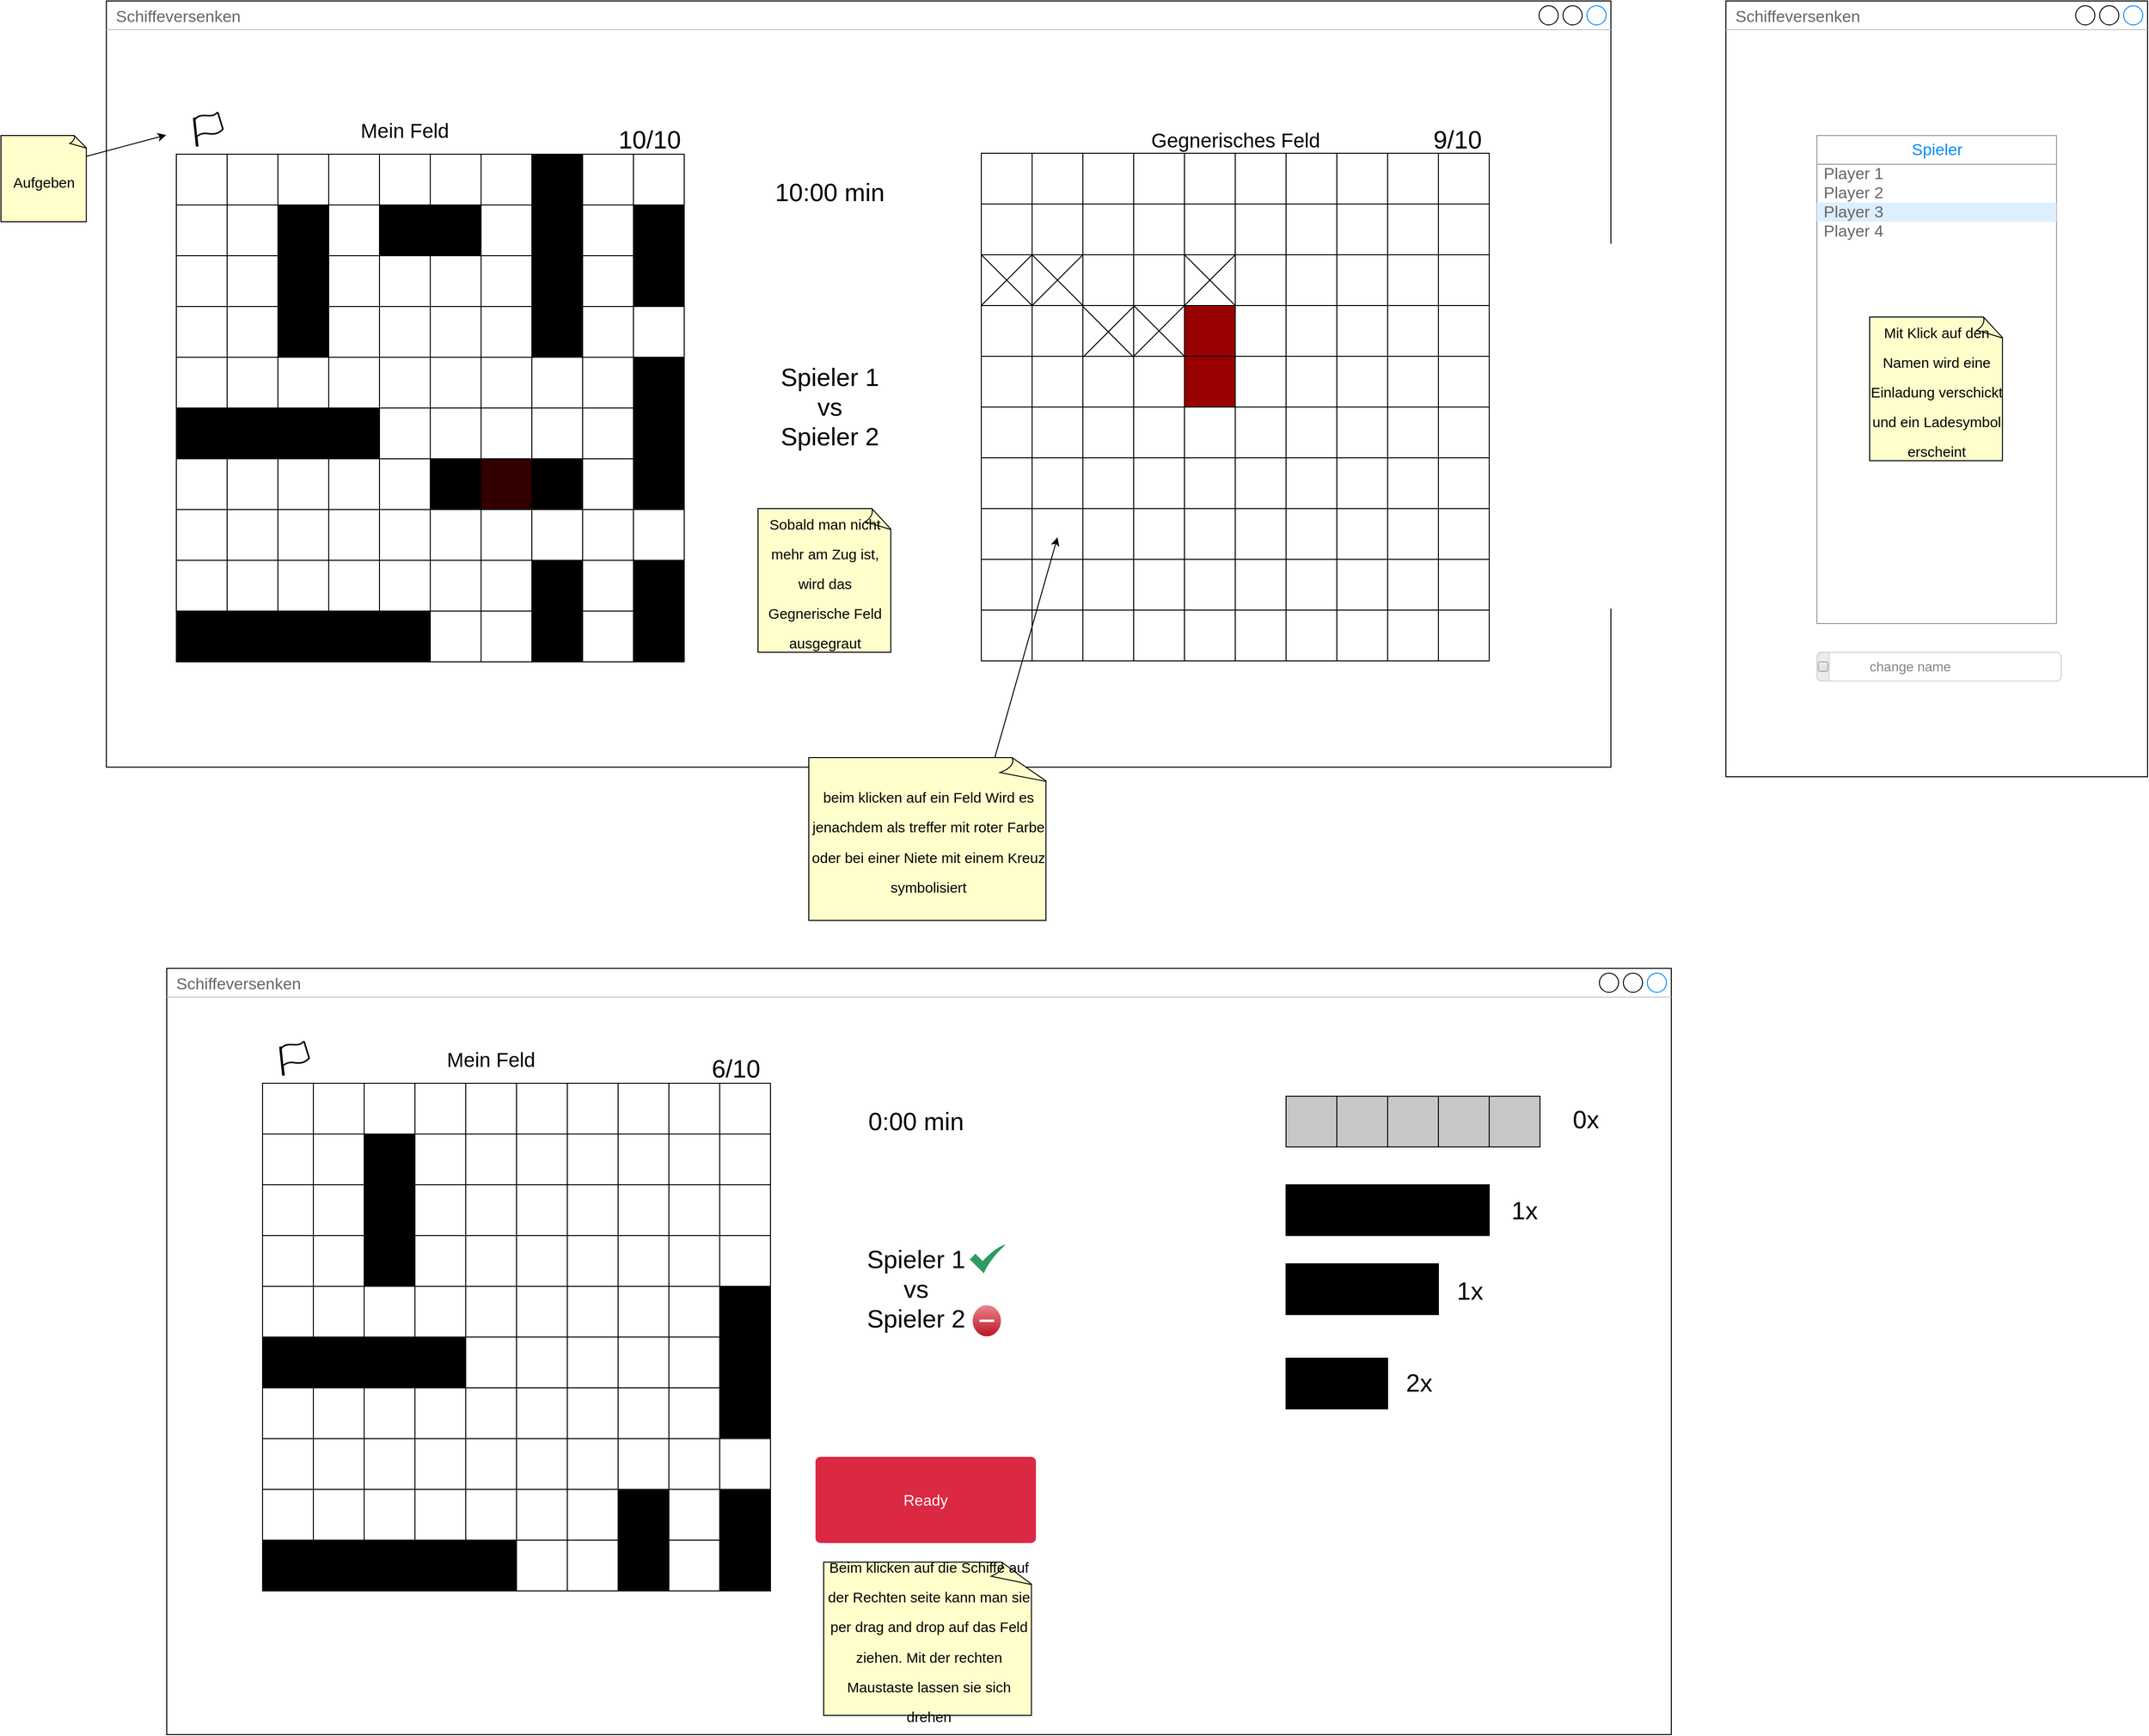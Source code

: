 <mxfile version="13.6.2" type="device"><diagram id="K_Re7hfFFP7Dmoj9aMHy" name="Page-1"><mxGraphModel dx="2424" dy="1396" grid="0" gridSize="10" guides="1" tooltips="1" connect="1" arrows="1" fold="1" page="1" pageScale="1" pageWidth="4681" pageHeight="3300" math="0" shadow="0"><root><mxCell id="0"/><mxCell id="1" parent="0"/><mxCell id="634xoParWe5ENR5pPLC3-1" value="Schiffeversenken" style="strokeWidth=1;shadow=0;dashed=0;align=center;html=1;shape=mxgraph.mockup.containers.window;align=left;verticalAlign=top;spacingLeft=8;strokeColor2=#008cff;strokeColor3=#c4c4c4;fontColor=#666666;mainText=;fontSize=17;labelBackgroundColor=none;" vertex="1" parent="1"><mxGeometry x="120.01" y="40" width="1570" height="800" as="geometry"/></mxCell><mxCell id="634xoParWe5ENR5pPLC3-13" value="" style="rounded=0;whiteSpace=wrap;html=1;" vertex="1" parent="1"><mxGeometry x="193" y="200" width="530" height="530" as="geometry"/></mxCell><mxCell id="634xoParWe5ENR5pPLC3-15" value="" style="rounded=0;whiteSpace=wrap;html=1;" vertex="1" parent="1"><mxGeometry x="1033" y="199" width="530" height="530" as="geometry"/></mxCell><mxCell id="634xoParWe5ENR5pPLC3-24" value="" style="whiteSpace=wrap;html=1;aspect=fixed;" vertex="1" parent="1"><mxGeometry x="193" y="200" width="53" height="53" as="geometry"/></mxCell><mxCell id="634xoParWe5ENR5pPLC3-25" value="" style="whiteSpace=wrap;html=1;aspect=fixed;" vertex="1" parent="1"><mxGeometry x="193" y="253" width="53" height="53" as="geometry"/></mxCell><mxCell id="634xoParWe5ENR5pPLC3-26" value="" style="whiteSpace=wrap;html=1;aspect=fixed;" vertex="1" parent="1"><mxGeometry x="193" y="306" width="53" height="53" as="geometry"/></mxCell><mxCell id="634xoParWe5ENR5pPLC3-27" value="" style="whiteSpace=wrap;html=1;aspect=fixed;" vertex="1" parent="1"><mxGeometry x="193" y="359" width="53" height="53" as="geometry"/></mxCell><mxCell id="634xoParWe5ENR5pPLC3-28" value="" style="whiteSpace=wrap;html=1;aspect=fixed;" vertex="1" parent="1"><mxGeometry x="193" y="412" width="53" height="53" as="geometry"/></mxCell><mxCell id="634xoParWe5ENR5pPLC3-29" value="" style="whiteSpace=wrap;html=1;aspect=fixed;fillColor=#000000;" vertex="1" parent="1"><mxGeometry x="193" y="465" width="53" height="53" as="geometry"/></mxCell><mxCell id="634xoParWe5ENR5pPLC3-37" value="" style="whiteSpace=wrap;html=1;aspect=fixed;" vertex="1" parent="1"><mxGeometry x="193" y="518" width="53" height="53" as="geometry"/></mxCell><mxCell id="634xoParWe5ENR5pPLC3-38" value="" style="whiteSpace=wrap;html=1;aspect=fixed;" vertex="1" parent="1"><mxGeometry x="193" y="571" width="53" height="53" as="geometry"/></mxCell><mxCell id="634xoParWe5ENR5pPLC3-39" value="" style="whiteSpace=wrap;html=1;aspect=fixed;" vertex="1" parent="1"><mxGeometry x="193" y="624" width="53" height="53" as="geometry"/></mxCell><mxCell id="634xoParWe5ENR5pPLC3-40" value="" style="whiteSpace=wrap;html=1;aspect=fixed;fillColor=#000000;" vertex="1" parent="1"><mxGeometry x="193" y="677" width="53" height="53" as="geometry"/></mxCell><mxCell id="634xoParWe5ENR5pPLC3-41" value="" style="whiteSpace=wrap;html=1;aspect=fixed;" vertex="1" parent="1"><mxGeometry x="246" y="200" width="53" height="53" as="geometry"/></mxCell><mxCell id="634xoParWe5ENR5pPLC3-42" value="" style="whiteSpace=wrap;html=1;aspect=fixed;" vertex="1" parent="1"><mxGeometry x="246" y="253" width="53" height="53" as="geometry"/></mxCell><mxCell id="634xoParWe5ENR5pPLC3-43" value="" style="whiteSpace=wrap;html=1;aspect=fixed;" vertex="1" parent="1"><mxGeometry x="246" y="306" width="53" height="53" as="geometry"/></mxCell><mxCell id="634xoParWe5ENR5pPLC3-44" value="" style="whiteSpace=wrap;html=1;aspect=fixed;" vertex="1" parent="1"><mxGeometry x="246" y="359" width="53" height="53" as="geometry"/></mxCell><mxCell id="634xoParWe5ENR5pPLC3-45" value="" style="whiteSpace=wrap;html=1;aspect=fixed;" vertex="1" parent="1"><mxGeometry x="246" y="412" width="53" height="53" as="geometry"/></mxCell><mxCell id="634xoParWe5ENR5pPLC3-46" value="" style="whiteSpace=wrap;html=1;aspect=fixed;fillColor=#000000;" vertex="1" parent="1"><mxGeometry x="246" y="465" width="53" height="53" as="geometry"/></mxCell><mxCell id="634xoParWe5ENR5pPLC3-47" value="" style="whiteSpace=wrap;html=1;aspect=fixed;" vertex="1" parent="1"><mxGeometry x="246" y="518" width="53" height="53" as="geometry"/></mxCell><mxCell id="634xoParWe5ENR5pPLC3-48" value="" style="whiteSpace=wrap;html=1;aspect=fixed;" vertex="1" parent="1"><mxGeometry x="246" y="571" width="53" height="53" as="geometry"/></mxCell><mxCell id="634xoParWe5ENR5pPLC3-49" value="" style="whiteSpace=wrap;html=1;aspect=fixed;" vertex="1" parent="1"><mxGeometry x="246" y="624" width="53" height="53" as="geometry"/></mxCell><mxCell id="634xoParWe5ENR5pPLC3-50" value="" style="whiteSpace=wrap;html=1;aspect=fixed;fillColor=#000000;" vertex="1" parent="1"><mxGeometry x="246" y="677" width="53" height="53" as="geometry"/></mxCell><mxCell id="634xoParWe5ENR5pPLC3-51" value="" style="whiteSpace=wrap;html=1;aspect=fixed;" vertex="1" parent="1"><mxGeometry x="299" y="200" width="53" height="53" as="geometry"/></mxCell><mxCell id="634xoParWe5ENR5pPLC3-52" value="" style="whiteSpace=wrap;html=1;aspect=fixed;labelBackgroundColor=#000000;fillColor=#000000;" vertex="1" parent="1"><mxGeometry x="299" y="253" width="53" height="53" as="geometry"/></mxCell><mxCell id="634xoParWe5ENR5pPLC3-53" value="" style="whiteSpace=wrap;html=1;aspect=fixed;labelBackgroundColor=#000000;fillColor=#000000;" vertex="1" parent="1"><mxGeometry x="299" y="306" width="53" height="53" as="geometry"/></mxCell><mxCell id="634xoParWe5ENR5pPLC3-54" value="" style="whiteSpace=wrap;html=1;aspect=fixed;labelBackgroundColor=#000000;fillColor=#000000;" vertex="1" parent="1"><mxGeometry x="299" y="359" width="53" height="53" as="geometry"/></mxCell><mxCell id="634xoParWe5ENR5pPLC3-55" value="" style="whiteSpace=wrap;html=1;aspect=fixed;" vertex="1" parent="1"><mxGeometry x="299" y="412" width="53" height="53" as="geometry"/></mxCell><mxCell id="634xoParWe5ENR5pPLC3-56" value="" style="whiteSpace=wrap;html=1;aspect=fixed;fillColor=#000000;" vertex="1" parent="1"><mxGeometry x="299" y="465" width="53" height="53" as="geometry"/></mxCell><mxCell id="634xoParWe5ENR5pPLC3-57" value="" style="whiteSpace=wrap;html=1;aspect=fixed;" vertex="1" parent="1"><mxGeometry x="299" y="518" width="53" height="53" as="geometry"/></mxCell><mxCell id="634xoParWe5ENR5pPLC3-58" value="" style="whiteSpace=wrap;html=1;aspect=fixed;" vertex="1" parent="1"><mxGeometry x="299" y="571" width="53" height="53" as="geometry"/></mxCell><mxCell id="634xoParWe5ENR5pPLC3-59" value="" style="whiteSpace=wrap;html=1;aspect=fixed;" vertex="1" parent="1"><mxGeometry x="299" y="624" width="53" height="53" as="geometry"/></mxCell><mxCell id="634xoParWe5ENR5pPLC3-60" value="" style="whiteSpace=wrap;html=1;aspect=fixed;fillColor=#000000;" vertex="1" parent="1"><mxGeometry x="299" y="677" width="53" height="53" as="geometry"/></mxCell><mxCell id="634xoParWe5ENR5pPLC3-61" value="" style="whiteSpace=wrap;html=1;aspect=fixed;" vertex="1" parent="1"><mxGeometry x="352" y="200" width="53" height="53" as="geometry"/></mxCell><mxCell id="634xoParWe5ENR5pPLC3-62" value="" style="whiteSpace=wrap;html=1;aspect=fixed;" vertex="1" parent="1"><mxGeometry x="352" y="253" width="53" height="53" as="geometry"/></mxCell><mxCell id="634xoParWe5ENR5pPLC3-63" value="" style="whiteSpace=wrap;html=1;aspect=fixed;" vertex="1" parent="1"><mxGeometry x="352" y="306" width="53" height="53" as="geometry"/></mxCell><mxCell id="634xoParWe5ENR5pPLC3-64" value="" style="whiteSpace=wrap;html=1;aspect=fixed;" vertex="1" parent="1"><mxGeometry x="352" y="359" width="53" height="53" as="geometry"/></mxCell><mxCell id="634xoParWe5ENR5pPLC3-65" value="" style="whiteSpace=wrap;html=1;aspect=fixed;" vertex="1" parent="1"><mxGeometry x="352" y="412" width="53" height="53" as="geometry"/></mxCell><mxCell id="634xoParWe5ENR5pPLC3-66" value="" style="whiteSpace=wrap;html=1;aspect=fixed;fillColor=#000000;" vertex="1" parent="1"><mxGeometry x="352" y="465" width="53" height="53" as="geometry"/></mxCell><mxCell id="634xoParWe5ENR5pPLC3-67" value="" style="whiteSpace=wrap;html=1;aspect=fixed;" vertex="1" parent="1"><mxGeometry x="352" y="518" width="53" height="53" as="geometry"/></mxCell><mxCell id="634xoParWe5ENR5pPLC3-68" value="" style="whiteSpace=wrap;html=1;aspect=fixed;" vertex="1" parent="1"><mxGeometry x="352" y="571" width="53" height="53" as="geometry"/></mxCell><mxCell id="634xoParWe5ENR5pPLC3-69" value="" style="whiteSpace=wrap;html=1;aspect=fixed;" vertex="1" parent="1"><mxGeometry x="352" y="624" width="53" height="53" as="geometry"/></mxCell><mxCell id="634xoParWe5ENR5pPLC3-70" value="" style="whiteSpace=wrap;html=1;aspect=fixed;fillColor=#000000;" vertex="1" parent="1"><mxGeometry x="352" y="677" width="53" height="53" as="geometry"/></mxCell><mxCell id="634xoParWe5ENR5pPLC3-71" value="" style="whiteSpace=wrap;html=1;aspect=fixed;" vertex="1" parent="1"><mxGeometry x="405" y="200" width="53" height="53" as="geometry"/></mxCell><mxCell id="634xoParWe5ENR5pPLC3-72" value="" style="whiteSpace=wrap;html=1;aspect=fixed;fillColor=#000000;" vertex="1" parent="1"><mxGeometry x="405" y="253" width="53" height="53" as="geometry"/></mxCell><mxCell id="634xoParWe5ENR5pPLC3-73" value="" style="whiteSpace=wrap;html=1;aspect=fixed;" vertex="1" parent="1"><mxGeometry x="405" y="306" width="53" height="53" as="geometry"/></mxCell><mxCell id="634xoParWe5ENR5pPLC3-74" value="" style="whiteSpace=wrap;html=1;aspect=fixed;" vertex="1" parent="1"><mxGeometry x="405" y="359" width="53" height="53" as="geometry"/></mxCell><mxCell id="634xoParWe5ENR5pPLC3-75" value="" style="whiteSpace=wrap;html=1;aspect=fixed;" vertex="1" parent="1"><mxGeometry x="405" y="412" width="53" height="53" as="geometry"/></mxCell><mxCell id="634xoParWe5ENR5pPLC3-76" value="" style="whiteSpace=wrap;html=1;aspect=fixed;" vertex="1" parent="1"><mxGeometry x="405" y="465" width="53" height="53" as="geometry"/></mxCell><mxCell id="634xoParWe5ENR5pPLC3-77" value="" style="whiteSpace=wrap;html=1;aspect=fixed;" vertex="1" parent="1"><mxGeometry x="405" y="518" width="53" height="53" as="geometry"/></mxCell><mxCell id="634xoParWe5ENR5pPLC3-78" value="" style="whiteSpace=wrap;html=1;aspect=fixed;" vertex="1" parent="1"><mxGeometry x="405" y="571" width="53" height="53" as="geometry"/></mxCell><mxCell id="634xoParWe5ENR5pPLC3-79" value="" style="whiteSpace=wrap;html=1;aspect=fixed;" vertex="1" parent="1"><mxGeometry x="405" y="624" width="53" height="53" as="geometry"/></mxCell><mxCell id="634xoParWe5ENR5pPLC3-80" value="" style="whiteSpace=wrap;html=1;aspect=fixed;fillColor=#000000;" vertex="1" parent="1"><mxGeometry x="405" y="677" width="53" height="53" as="geometry"/></mxCell><mxCell id="634xoParWe5ENR5pPLC3-81" value="" style="whiteSpace=wrap;html=1;aspect=fixed;" vertex="1" parent="1"><mxGeometry x="458" y="200" width="53" height="53" as="geometry"/></mxCell><mxCell id="634xoParWe5ENR5pPLC3-82" value="" style="whiteSpace=wrap;html=1;aspect=fixed;fillColor=#000000;" vertex="1" parent="1"><mxGeometry x="458" y="253" width="53" height="53" as="geometry"/></mxCell><mxCell id="634xoParWe5ENR5pPLC3-83" value="" style="whiteSpace=wrap;html=1;aspect=fixed;" vertex="1" parent="1"><mxGeometry x="458" y="306" width="53" height="53" as="geometry"/></mxCell><mxCell id="634xoParWe5ENR5pPLC3-84" value="" style="whiteSpace=wrap;html=1;aspect=fixed;" vertex="1" parent="1"><mxGeometry x="458" y="359" width="53" height="53" as="geometry"/></mxCell><mxCell id="634xoParWe5ENR5pPLC3-85" value="" style="whiteSpace=wrap;html=1;aspect=fixed;" vertex="1" parent="1"><mxGeometry x="458" y="412" width="53" height="53" as="geometry"/></mxCell><mxCell id="634xoParWe5ENR5pPLC3-86" value="" style="whiteSpace=wrap;html=1;aspect=fixed;" vertex="1" parent="1"><mxGeometry x="458" y="465" width="53" height="53" as="geometry"/></mxCell><mxCell id="634xoParWe5ENR5pPLC3-87" value="" style="whiteSpace=wrap;html=1;aspect=fixed;fillColor=#000000;" vertex="1" parent="1"><mxGeometry x="458" y="518" width="53" height="53" as="geometry"/></mxCell><mxCell id="634xoParWe5ENR5pPLC3-88" value="" style="whiteSpace=wrap;html=1;aspect=fixed;" vertex="1" parent="1"><mxGeometry x="458" y="571" width="53" height="53" as="geometry"/></mxCell><mxCell id="634xoParWe5ENR5pPLC3-89" value="" style="whiteSpace=wrap;html=1;aspect=fixed;" vertex="1" parent="1"><mxGeometry x="458" y="624" width="53" height="53" as="geometry"/></mxCell><mxCell id="634xoParWe5ENR5pPLC3-90" value="" style="whiteSpace=wrap;html=1;aspect=fixed;" vertex="1" parent="1"><mxGeometry x="458" y="677" width="53" height="53" as="geometry"/></mxCell><mxCell id="634xoParWe5ENR5pPLC3-91" value="" style="whiteSpace=wrap;html=1;aspect=fixed;" vertex="1" parent="1"><mxGeometry x="511" y="200" width="53" height="53" as="geometry"/></mxCell><mxCell id="634xoParWe5ENR5pPLC3-92" value="" style="whiteSpace=wrap;html=1;aspect=fixed;" vertex="1" parent="1"><mxGeometry x="511" y="253" width="53" height="53" as="geometry"/></mxCell><mxCell id="634xoParWe5ENR5pPLC3-93" value="" style="whiteSpace=wrap;html=1;aspect=fixed;" vertex="1" parent="1"><mxGeometry x="511" y="306" width="53" height="53" as="geometry"/></mxCell><mxCell id="634xoParWe5ENR5pPLC3-94" value="" style="whiteSpace=wrap;html=1;aspect=fixed;" vertex="1" parent="1"><mxGeometry x="511" y="359" width="53" height="53" as="geometry"/></mxCell><mxCell id="634xoParWe5ENR5pPLC3-95" value="" style="whiteSpace=wrap;html=1;aspect=fixed;" vertex="1" parent="1"><mxGeometry x="511" y="412" width="53" height="53" as="geometry"/></mxCell><mxCell id="634xoParWe5ENR5pPLC3-96" value="" style="whiteSpace=wrap;html=1;aspect=fixed;" vertex="1" parent="1"><mxGeometry x="511" y="465" width="53" height="53" as="geometry"/></mxCell><mxCell id="634xoParWe5ENR5pPLC3-97" value="" style="whiteSpace=wrap;html=1;aspect=fixed;fillColor=#330000;" vertex="1" parent="1"><mxGeometry x="511" y="518" width="53" height="53" as="geometry"/></mxCell><mxCell id="634xoParWe5ENR5pPLC3-98" value="" style="whiteSpace=wrap;html=1;aspect=fixed;" vertex="1" parent="1"><mxGeometry x="511" y="571" width="53" height="53" as="geometry"/></mxCell><mxCell id="634xoParWe5ENR5pPLC3-99" value="" style="whiteSpace=wrap;html=1;aspect=fixed;" vertex="1" parent="1"><mxGeometry x="511" y="624" width="53" height="53" as="geometry"/></mxCell><mxCell id="634xoParWe5ENR5pPLC3-100" value="" style="whiteSpace=wrap;html=1;aspect=fixed;" vertex="1" parent="1"><mxGeometry x="511" y="677" width="53" height="53" as="geometry"/></mxCell><mxCell id="634xoParWe5ENR5pPLC3-101" value="" style="whiteSpace=wrap;html=1;aspect=fixed;fillColor=#000000;" vertex="1" parent="1"><mxGeometry x="564" y="200" width="53" height="53" as="geometry"/></mxCell><mxCell id="634xoParWe5ENR5pPLC3-102" value="" style="whiteSpace=wrap;html=1;aspect=fixed;fillColor=#000000;" vertex="1" parent="1"><mxGeometry x="564" y="253" width="53" height="53" as="geometry"/></mxCell><mxCell id="634xoParWe5ENR5pPLC3-103" value="" style="whiteSpace=wrap;html=1;aspect=fixed;fillColor=#000000;" vertex="1" parent="1"><mxGeometry x="564" y="306" width="53" height="53" as="geometry"/></mxCell><mxCell id="634xoParWe5ENR5pPLC3-104" value="" style="whiteSpace=wrap;html=1;aspect=fixed;fillColor=#000000;" vertex="1" parent="1"><mxGeometry x="564" y="359" width="53" height="53" as="geometry"/></mxCell><mxCell id="634xoParWe5ENR5pPLC3-105" value="" style="whiteSpace=wrap;html=1;aspect=fixed;" vertex="1" parent="1"><mxGeometry x="564" y="412" width="53" height="53" as="geometry"/></mxCell><mxCell id="634xoParWe5ENR5pPLC3-106" value="" style="whiteSpace=wrap;html=1;aspect=fixed;" vertex="1" parent="1"><mxGeometry x="564" y="465" width="53" height="53" as="geometry"/></mxCell><mxCell id="634xoParWe5ENR5pPLC3-107" value="" style="whiteSpace=wrap;html=1;aspect=fixed;fillColor=#000000;" vertex="1" parent="1"><mxGeometry x="564" y="518" width="53" height="53" as="geometry"/></mxCell><mxCell id="634xoParWe5ENR5pPLC3-108" value="" style="whiteSpace=wrap;html=1;aspect=fixed;" vertex="1" parent="1"><mxGeometry x="564" y="571" width="53" height="53" as="geometry"/></mxCell><mxCell id="634xoParWe5ENR5pPLC3-109" value="" style="whiteSpace=wrap;html=1;aspect=fixed;fillColor=#000000;" vertex="1" parent="1"><mxGeometry x="564" y="624" width="53" height="53" as="geometry"/></mxCell><mxCell id="634xoParWe5ENR5pPLC3-110" value="" style="whiteSpace=wrap;html=1;aspect=fixed;fillColor=#000000;" vertex="1" parent="1"><mxGeometry x="564" y="677" width="53" height="53" as="geometry"/></mxCell><mxCell id="634xoParWe5ENR5pPLC3-111" value="" style="whiteSpace=wrap;html=1;aspect=fixed;" vertex="1" parent="1"><mxGeometry x="617" y="200" width="53" height="53" as="geometry"/></mxCell><mxCell id="634xoParWe5ENR5pPLC3-112" value="" style="whiteSpace=wrap;html=1;aspect=fixed;" vertex="1" parent="1"><mxGeometry x="617" y="253" width="53" height="53" as="geometry"/></mxCell><mxCell id="634xoParWe5ENR5pPLC3-113" value="" style="whiteSpace=wrap;html=1;aspect=fixed;" vertex="1" parent="1"><mxGeometry x="617" y="306" width="53" height="53" as="geometry"/></mxCell><mxCell id="634xoParWe5ENR5pPLC3-114" value="" style="whiteSpace=wrap;html=1;aspect=fixed;" vertex="1" parent="1"><mxGeometry x="617" y="359" width="53" height="53" as="geometry"/></mxCell><mxCell id="634xoParWe5ENR5pPLC3-115" value="" style="whiteSpace=wrap;html=1;aspect=fixed;" vertex="1" parent="1"><mxGeometry x="617" y="412" width="53" height="53" as="geometry"/></mxCell><mxCell id="634xoParWe5ENR5pPLC3-116" value="" style="whiteSpace=wrap;html=1;aspect=fixed;" vertex="1" parent="1"><mxGeometry x="617" y="465" width="53" height="53" as="geometry"/></mxCell><mxCell id="634xoParWe5ENR5pPLC3-117" value="" style="whiteSpace=wrap;html=1;aspect=fixed;" vertex="1" parent="1"><mxGeometry x="617" y="518" width="53" height="53" as="geometry"/></mxCell><mxCell id="634xoParWe5ENR5pPLC3-118" value="" style="whiteSpace=wrap;html=1;aspect=fixed;" vertex="1" parent="1"><mxGeometry x="617" y="571" width="53" height="53" as="geometry"/></mxCell><mxCell id="634xoParWe5ENR5pPLC3-119" value="" style="whiteSpace=wrap;html=1;aspect=fixed;" vertex="1" parent="1"><mxGeometry x="617" y="624" width="53" height="53" as="geometry"/></mxCell><mxCell id="634xoParWe5ENR5pPLC3-120" value="" style="whiteSpace=wrap;html=1;aspect=fixed;" vertex="1" parent="1"><mxGeometry x="617" y="677" width="53" height="53" as="geometry"/></mxCell><mxCell id="634xoParWe5ENR5pPLC3-121" value="" style="whiteSpace=wrap;html=1;aspect=fixed;" vertex="1" parent="1"><mxGeometry x="670" y="200" width="53" height="53" as="geometry"/></mxCell><mxCell id="634xoParWe5ENR5pPLC3-122" value="" style="whiteSpace=wrap;html=1;aspect=fixed;fillColor=#000000;" vertex="1" parent="1"><mxGeometry x="670" y="253" width="53" height="53" as="geometry"/></mxCell><mxCell id="634xoParWe5ENR5pPLC3-123" value="" style="whiteSpace=wrap;html=1;aspect=fixed;fillColor=#000000;" vertex="1" parent="1"><mxGeometry x="670" y="306" width="53" height="53" as="geometry"/></mxCell><mxCell id="634xoParWe5ENR5pPLC3-124" value="" style="whiteSpace=wrap;html=1;aspect=fixed;" vertex="1" parent="1"><mxGeometry x="670" y="359" width="53" height="53" as="geometry"/></mxCell><mxCell id="634xoParWe5ENR5pPLC3-125" value="" style="whiteSpace=wrap;html=1;aspect=fixed;fillColor=#000000;" vertex="1" parent="1"><mxGeometry x="670" y="412" width="53" height="53" as="geometry"/></mxCell><mxCell id="634xoParWe5ENR5pPLC3-126" value="" style="whiteSpace=wrap;html=1;aspect=fixed;fillColor=#000000;" vertex="1" parent="1"><mxGeometry x="670" y="465" width="53" height="53" as="geometry"/></mxCell><mxCell id="634xoParWe5ENR5pPLC3-127" value="" style="whiteSpace=wrap;html=1;aspect=fixed;fillColor=#000000;" vertex="1" parent="1"><mxGeometry x="670" y="518" width="53" height="53" as="geometry"/></mxCell><mxCell id="634xoParWe5ENR5pPLC3-128" value="" style="whiteSpace=wrap;html=1;aspect=fixed;" vertex="1" parent="1"><mxGeometry x="670" y="571" width="53" height="53" as="geometry"/></mxCell><mxCell id="634xoParWe5ENR5pPLC3-129" value="" style="whiteSpace=wrap;html=1;aspect=fixed;fillColor=#000000;" vertex="1" parent="1"><mxGeometry x="670" y="624" width="53" height="53" as="geometry"/></mxCell><mxCell id="634xoParWe5ENR5pPLC3-130" value="" style="whiteSpace=wrap;html=1;aspect=fixed;fillColor=#000000;" vertex="1" parent="1"><mxGeometry x="670" y="677" width="53" height="53" as="geometry"/></mxCell><mxCell id="634xoParWe5ENR5pPLC3-131" value="" style="whiteSpace=wrap;html=1;aspect=fixed;" vertex="1" parent="1"><mxGeometry x="1033" y="199" width="53" height="53" as="geometry"/></mxCell><mxCell id="634xoParWe5ENR5pPLC3-132" value="" style="whiteSpace=wrap;html=1;aspect=fixed;" vertex="1" parent="1"><mxGeometry x="1033" y="252" width="53" height="53" as="geometry"/></mxCell><mxCell id="634xoParWe5ENR5pPLC3-133" value="" style="whiteSpace=wrap;html=1;aspect=fixed;" vertex="1" parent="1"><mxGeometry x="1033" y="305" width="53" height="53" as="geometry"/></mxCell><mxCell id="634xoParWe5ENR5pPLC3-134" value="" style="whiteSpace=wrap;html=1;aspect=fixed;" vertex="1" parent="1"><mxGeometry x="1033" y="358" width="53" height="53" as="geometry"/></mxCell><mxCell id="634xoParWe5ENR5pPLC3-135" value="" style="whiteSpace=wrap;html=1;aspect=fixed;" vertex="1" parent="1"><mxGeometry x="1033" y="411" width="53" height="53" as="geometry"/></mxCell><mxCell id="634xoParWe5ENR5pPLC3-136" value="" style="whiteSpace=wrap;html=1;aspect=fixed;" vertex="1" parent="1"><mxGeometry x="1033" y="464" width="53" height="53" as="geometry"/></mxCell><mxCell id="634xoParWe5ENR5pPLC3-137" value="" style="whiteSpace=wrap;html=1;aspect=fixed;" vertex="1" parent="1"><mxGeometry x="1033" y="517" width="53" height="53" as="geometry"/></mxCell><mxCell id="634xoParWe5ENR5pPLC3-138" value="" style="whiteSpace=wrap;html=1;aspect=fixed;" vertex="1" parent="1"><mxGeometry x="1033" y="570" width="53" height="53" as="geometry"/></mxCell><mxCell id="634xoParWe5ENR5pPLC3-139" value="" style="whiteSpace=wrap;html=1;aspect=fixed;" vertex="1" parent="1"><mxGeometry x="1033" y="623" width="53" height="53" as="geometry"/></mxCell><mxCell id="634xoParWe5ENR5pPLC3-140" value="" style="whiteSpace=wrap;html=1;aspect=fixed;" vertex="1" parent="1"><mxGeometry x="1033" y="676" width="53" height="53" as="geometry"/></mxCell><mxCell id="634xoParWe5ENR5pPLC3-141" value="" style="whiteSpace=wrap;html=1;aspect=fixed;" vertex="1" parent="1"><mxGeometry x="1086" y="199" width="53" height="53" as="geometry"/></mxCell><mxCell id="634xoParWe5ENR5pPLC3-142" value="" style="whiteSpace=wrap;html=1;aspect=fixed;" vertex="1" parent="1"><mxGeometry x="1086" y="252" width="53" height="53" as="geometry"/></mxCell><mxCell id="634xoParWe5ENR5pPLC3-143" value="" style="whiteSpace=wrap;html=1;aspect=fixed;" vertex="1" parent="1"><mxGeometry x="1086" y="305" width="53" height="53" as="geometry"/></mxCell><mxCell id="634xoParWe5ENR5pPLC3-144" value="" style="whiteSpace=wrap;html=1;aspect=fixed;" vertex="1" parent="1"><mxGeometry x="1086" y="358" width="53" height="53" as="geometry"/></mxCell><mxCell id="634xoParWe5ENR5pPLC3-145" value="" style="whiteSpace=wrap;html=1;aspect=fixed;" vertex="1" parent="1"><mxGeometry x="1086" y="411" width="53" height="53" as="geometry"/></mxCell><mxCell id="634xoParWe5ENR5pPLC3-146" value="" style="whiteSpace=wrap;html=1;aspect=fixed;" vertex="1" parent="1"><mxGeometry x="1086" y="464" width="53" height="53" as="geometry"/></mxCell><mxCell id="634xoParWe5ENR5pPLC3-147" value="" style="whiteSpace=wrap;html=1;aspect=fixed;" vertex="1" parent="1"><mxGeometry x="1086" y="517" width="53" height="53" as="geometry"/></mxCell><mxCell id="634xoParWe5ENR5pPLC3-148" value="" style="whiteSpace=wrap;html=1;aspect=fixed;" vertex="1" parent="1"><mxGeometry x="1086" y="570" width="53" height="53" as="geometry"/></mxCell><mxCell id="634xoParWe5ENR5pPLC3-149" value="" style="whiteSpace=wrap;html=1;aspect=fixed;" vertex="1" parent="1"><mxGeometry x="1086" y="623" width="53" height="53" as="geometry"/></mxCell><mxCell id="634xoParWe5ENR5pPLC3-150" value="" style="whiteSpace=wrap;html=1;aspect=fixed;" vertex="1" parent="1"><mxGeometry x="1086" y="676" width="53" height="53" as="geometry"/></mxCell><mxCell id="634xoParWe5ENR5pPLC3-151" value="" style="whiteSpace=wrap;html=1;aspect=fixed;" vertex="1" parent="1"><mxGeometry x="1139" y="199" width="53" height="53" as="geometry"/></mxCell><mxCell id="634xoParWe5ENR5pPLC3-152" value="" style="whiteSpace=wrap;html=1;aspect=fixed;" vertex="1" parent="1"><mxGeometry x="1139" y="252" width="53" height="53" as="geometry"/></mxCell><mxCell id="634xoParWe5ENR5pPLC3-153" value="" style="whiteSpace=wrap;html=1;aspect=fixed;" vertex="1" parent="1"><mxGeometry x="1139" y="305" width="53" height="53" as="geometry"/></mxCell><mxCell id="634xoParWe5ENR5pPLC3-154" value="" style="whiteSpace=wrap;html=1;aspect=fixed;" vertex="1" parent="1"><mxGeometry x="1139" y="358" width="53" height="53" as="geometry"/></mxCell><mxCell id="634xoParWe5ENR5pPLC3-155" value="" style="whiteSpace=wrap;html=1;aspect=fixed;" vertex="1" parent="1"><mxGeometry x="1139" y="411" width="53" height="53" as="geometry"/></mxCell><mxCell id="634xoParWe5ENR5pPLC3-156" value="" style="whiteSpace=wrap;html=1;aspect=fixed;" vertex="1" parent="1"><mxGeometry x="1139" y="464" width="53" height="53" as="geometry"/></mxCell><mxCell id="634xoParWe5ENR5pPLC3-157" value="" style="whiteSpace=wrap;html=1;aspect=fixed;" vertex="1" parent="1"><mxGeometry x="1139" y="517" width="53" height="53" as="geometry"/></mxCell><mxCell id="634xoParWe5ENR5pPLC3-158" value="" style="whiteSpace=wrap;html=1;aspect=fixed;" vertex="1" parent="1"><mxGeometry x="1139" y="570" width="53" height="53" as="geometry"/></mxCell><mxCell id="634xoParWe5ENR5pPLC3-159" value="" style="whiteSpace=wrap;html=1;aspect=fixed;" vertex="1" parent="1"><mxGeometry x="1139" y="623" width="53" height="53" as="geometry"/></mxCell><mxCell id="634xoParWe5ENR5pPLC3-160" value="" style="whiteSpace=wrap;html=1;aspect=fixed;" vertex="1" parent="1"><mxGeometry x="1139" y="676" width="53" height="53" as="geometry"/></mxCell><mxCell id="634xoParWe5ENR5pPLC3-161" value="" style="whiteSpace=wrap;html=1;aspect=fixed;" vertex="1" parent="1"><mxGeometry x="1192" y="199" width="53" height="53" as="geometry"/></mxCell><mxCell id="634xoParWe5ENR5pPLC3-162" value="" style="whiteSpace=wrap;html=1;aspect=fixed;" vertex="1" parent="1"><mxGeometry x="1192" y="252" width="53" height="53" as="geometry"/></mxCell><mxCell id="634xoParWe5ENR5pPLC3-163" value="" style="whiteSpace=wrap;html=1;aspect=fixed;" vertex="1" parent="1"><mxGeometry x="1192" y="305" width="53" height="53" as="geometry"/></mxCell><mxCell id="634xoParWe5ENR5pPLC3-164" value="" style="whiteSpace=wrap;html=1;aspect=fixed;" vertex="1" parent="1"><mxGeometry x="1192" y="358" width="53" height="53" as="geometry"/></mxCell><mxCell id="634xoParWe5ENR5pPLC3-165" value="" style="whiteSpace=wrap;html=1;aspect=fixed;" vertex="1" parent="1"><mxGeometry x="1192" y="411" width="53" height="53" as="geometry"/></mxCell><mxCell id="634xoParWe5ENR5pPLC3-166" value="" style="whiteSpace=wrap;html=1;aspect=fixed;" vertex="1" parent="1"><mxGeometry x="1192" y="464" width="53" height="53" as="geometry"/></mxCell><mxCell id="634xoParWe5ENR5pPLC3-167" value="" style="whiteSpace=wrap;html=1;aspect=fixed;" vertex="1" parent="1"><mxGeometry x="1192" y="517" width="53" height="53" as="geometry"/></mxCell><mxCell id="634xoParWe5ENR5pPLC3-168" value="" style="whiteSpace=wrap;html=1;aspect=fixed;" vertex="1" parent="1"><mxGeometry x="1192" y="570" width="53" height="53" as="geometry"/></mxCell><mxCell id="634xoParWe5ENR5pPLC3-169" value="" style="whiteSpace=wrap;html=1;aspect=fixed;" vertex="1" parent="1"><mxGeometry x="1192" y="623" width="53" height="53" as="geometry"/></mxCell><mxCell id="634xoParWe5ENR5pPLC3-170" value="" style="whiteSpace=wrap;html=1;aspect=fixed;" vertex="1" parent="1"><mxGeometry x="1192" y="676" width="53" height="53" as="geometry"/></mxCell><mxCell id="634xoParWe5ENR5pPLC3-171" value="" style="whiteSpace=wrap;html=1;aspect=fixed;" vertex="1" parent="1"><mxGeometry x="1245" y="199" width="53" height="53" as="geometry"/></mxCell><mxCell id="634xoParWe5ENR5pPLC3-172" value="" style="whiteSpace=wrap;html=1;aspect=fixed;" vertex="1" parent="1"><mxGeometry x="1245" y="252" width="53" height="53" as="geometry"/></mxCell><mxCell id="634xoParWe5ENR5pPLC3-173" value="" style="whiteSpace=wrap;html=1;aspect=fixed;" vertex="1" parent="1"><mxGeometry x="1245" y="305" width="53" height="53" as="geometry"/></mxCell><mxCell id="634xoParWe5ENR5pPLC3-174" value="" style="whiteSpace=wrap;html=1;aspect=fixed;fillColor=#990000;" vertex="1" parent="1"><mxGeometry x="1245" y="358" width="53" height="53" as="geometry"/></mxCell><mxCell id="634xoParWe5ENR5pPLC3-175" value="" style="whiteSpace=wrap;html=1;aspect=fixed;fillColor=#990000;" vertex="1" parent="1"><mxGeometry x="1245" y="411" width="53" height="53" as="geometry"/></mxCell><mxCell id="634xoParWe5ENR5pPLC3-176" value="" style="whiteSpace=wrap;html=1;aspect=fixed;" vertex="1" parent="1"><mxGeometry x="1245" y="464" width="53" height="53" as="geometry"/></mxCell><mxCell id="634xoParWe5ENR5pPLC3-177" value="" style="whiteSpace=wrap;html=1;aspect=fixed;" vertex="1" parent="1"><mxGeometry x="1245" y="517" width="53" height="53" as="geometry"/></mxCell><mxCell id="634xoParWe5ENR5pPLC3-178" value="" style="whiteSpace=wrap;html=1;aspect=fixed;" vertex="1" parent="1"><mxGeometry x="1245" y="570" width="53" height="53" as="geometry"/></mxCell><mxCell id="634xoParWe5ENR5pPLC3-179" value="" style="whiteSpace=wrap;html=1;aspect=fixed;" vertex="1" parent="1"><mxGeometry x="1245" y="623" width="53" height="53" as="geometry"/></mxCell><mxCell id="634xoParWe5ENR5pPLC3-180" value="" style="whiteSpace=wrap;html=1;aspect=fixed;" vertex="1" parent="1"><mxGeometry x="1245" y="676" width="53" height="53" as="geometry"/></mxCell><mxCell id="634xoParWe5ENR5pPLC3-181" value="" style="whiteSpace=wrap;html=1;aspect=fixed;" vertex="1" parent="1"><mxGeometry x="1298" y="199" width="53" height="53" as="geometry"/></mxCell><mxCell id="634xoParWe5ENR5pPLC3-182" value="" style="whiteSpace=wrap;html=1;aspect=fixed;" vertex="1" parent="1"><mxGeometry x="1298" y="252" width="53" height="53" as="geometry"/></mxCell><mxCell id="634xoParWe5ENR5pPLC3-183" value="" style="whiteSpace=wrap;html=1;aspect=fixed;" vertex="1" parent="1"><mxGeometry x="1298" y="305" width="53" height="53" as="geometry"/></mxCell><mxCell id="634xoParWe5ENR5pPLC3-184" value="" style="whiteSpace=wrap;html=1;aspect=fixed;" vertex="1" parent="1"><mxGeometry x="1298" y="358" width="53" height="53" as="geometry"/></mxCell><mxCell id="634xoParWe5ENR5pPLC3-185" value="" style="whiteSpace=wrap;html=1;aspect=fixed;" vertex="1" parent="1"><mxGeometry x="1298" y="411" width="53" height="53" as="geometry"/></mxCell><mxCell id="634xoParWe5ENR5pPLC3-186" value="" style="whiteSpace=wrap;html=1;aspect=fixed;" vertex="1" parent="1"><mxGeometry x="1298" y="464" width="53" height="53" as="geometry"/></mxCell><mxCell id="634xoParWe5ENR5pPLC3-187" value="" style="whiteSpace=wrap;html=1;aspect=fixed;" vertex="1" parent="1"><mxGeometry x="1298" y="517" width="53" height="53" as="geometry"/></mxCell><mxCell id="634xoParWe5ENR5pPLC3-188" value="" style="whiteSpace=wrap;html=1;aspect=fixed;" vertex="1" parent="1"><mxGeometry x="1298" y="570" width="53" height="53" as="geometry"/></mxCell><mxCell id="634xoParWe5ENR5pPLC3-189" value="" style="whiteSpace=wrap;html=1;aspect=fixed;" vertex="1" parent="1"><mxGeometry x="1298" y="623" width="53" height="53" as="geometry"/></mxCell><mxCell id="634xoParWe5ENR5pPLC3-190" value="" style="whiteSpace=wrap;html=1;aspect=fixed;" vertex="1" parent="1"><mxGeometry x="1298" y="676" width="53" height="53" as="geometry"/></mxCell><mxCell id="634xoParWe5ENR5pPLC3-191" value="" style="whiteSpace=wrap;html=1;aspect=fixed;" vertex="1" parent="1"><mxGeometry x="1351" y="199" width="53" height="53" as="geometry"/></mxCell><mxCell id="634xoParWe5ENR5pPLC3-192" value="" style="whiteSpace=wrap;html=1;aspect=fixed;" vertex="1" parent="1"><mxGeometry x="1351" y="252" width="53" height="53" as="geometry"/></mxCell><mxCell id="634xoParWe5ENR5pPLC3-193" value="" style="whiteSpace=wrap;html=1;aspect=fixed;" vertex="1" parent="1"><mxGeometry x="1351" y="305" width="53" height="53" as="geometry"/></mxCell><mxCell id="634xoParWe5ENR5pPLC3-194" value="" style="whiteSpace=wrap;html=1;aspect=fixed;" vertex="1" parent="1"><mxGeometry x="1351" y="358" width="53" height="53" as="geometry"/></mxCell><mxCell id="634xoParWe5ENR5pPLC3-195" value="" style="whiteSpace=wrap;html=1;aspect=fixed;" vertex="1" parent="1"><mxGeometry x="1351" y="411" width="53" height="53" as="geometry"/></mxCell><mxCell id="634xoParWe5ENR5pPLC3-196" value="" style="whiteSpace=wrap;html=1;aspect=fixed;" vertex="1" parent="1"><mxGeometry x="1351" y="464" width="53" height="53" as="geometry"/></mxCell><mxCell id="634xoParWe5ENR5pPLC3-197" value="" style="whiteSpace=wrap;html=1;aspect=fixed;" vertex="1" parent="1"><mxGeometry x="1351" y="517" width="53" height="53" as="geometry"/></mxCell><mxCell id="634xoParWe5ENR5pPLC3-198" value="" style="whiteSpace=wrap;html=1;aspect=fixed;" vertex="1" parent="1"><mxGeometry x="1351" y="570" width="53" height="53" as="geometry"/></mxCell><mxCell id="634xoParWe5ENR5pPLC3-199" value="" style="whiteSpace=wrap;html=1;aspect=fixed;" vertex="1" parent="1"><mxGeometry x="1351" y="623" width="53" height="53" as="geometry"/></mxCell><mxCell id="634xoParWe5ENR5pPLC3-200" value="" style="whiteSpace=wrap;html=1;aspect=fixed;" vertex="1" parent="1"><mxGeometry x="1351" y="676" width="53" height="53" as="geometry"/></mxCell><mxCell id="634xoParWe5ENR5pPLC3-201" value="" style="whiteSpace=wrap;html=1;aspect=fixed;" vertex="1" parent="1"><mxGeometry x="1404" y="199" width="53" height="53" as="geometry"/></mxCell><mxCell id="634xoParWe5ENR5pPLC3-202" value="" style="whiteSpace=wrap;html=1;aspect=fixed;" vertex="1" parent="1"><mxGeometry x="1404" y="252" width="53" height="53" as="geometry"/></mxCell><mxCell id="634xoParWe5ENR5pPLC3-203" value="" style="whiteSpace=wrap;html=1;aspect=fixed;" vertex="1" parent="1"><mxGeometry x="1404" y="305" width="53" height="53" as="geometry"/></mxCell><mxCell id="634xoParWe5ENR5pPLC3-204" value="" style="whiteSpace=wrap;html=1;aspect=fixed;" vertex="1" parent="1"><mxGeometry x="1404" y="358" width="53" height="53" as="geometry"/></mxCell><mxCell id="634xoParWe5ENR5pPLC3-205" value="" style="whiteSpace=wrap;html=1;aspect=fixed;" vertex="1" parent="1"><mxGeometry x="1404" y="411" width="53" height="53" as="geometry"/></mxCell><mxCell id="634xoParWe5ENR5pPLC3-206" value="" style="whiteSpace=wrap;html=1;aspect=fixed;" vertex="1" parent="1"><mxGeometry x="1404" y="464" width="53" height="53" as="geometry"/></mxCell><mxCell id="634xoParWe5ENR5pPLC3-207" value="" style="whiteSpace=wrap;html=1;aspect=fixed;" vertex="1" parent="1"><mxGeometry x="1404" y="517" width="53" height="53" as="geometry"/></mxCell><mxCell id="634xoParWe5ENR5pPLC3-208" value="" style="whiteSpace=wrap;html=1;aspect=fixed;" vertex="1" parent="1"><mxGeometry x="1404" y="570" width="53" height="53" as="geometry"/></mxCell><mxCell id="634xoParWe5ENR5pPLC3-209" value="" style="whiteSpace=wrap;html=1;aspect=fixed;" vertex="1" parent="1"><mxGeometry x="1404" y="623" width="53" height="53" as="geometry"/></mxCell><mxCell id="634xoParWe5ENR5pPLC3-210" value="" style="whiteSpace=wrap;html=1;aspect=fixed;" vertex="1" parent="1"><mxGeometry x="1404" y="676" width="53" height="53" as="geometry"/></mxCell><mxCell id="634xoParWe5ENR5pPLC3-211" value="" style="whiteSpace=wrap;html=1;aspect=fixed;" vertex="1" parent="1"><mxGeometry x="1457" y="199" width="53" height="53" as="geometry"/></mxCell><mxCell id="634xoParWe5ENR5pPLC3-212" value="" style="whiteSpace=wrap;html=1;aspect=fixed;" vertex="1" parent="1"><mxGeometry x="1457" y="252" width="53" height="53" as="geometry"/></mxCell><mxCell id="634xoParWe5ENR5pPLC3-213" value="" style="whiteSpace=wrap;html=1;aspect=fixed;" vertex="1" parent="1"><mxGeometry x="1457" y="305" width="53" height="53" as="geometry"/></mxCell><mxCell id="634xoParWe5ENR5pPLC3-214" value="" style="whiteSpace=wrap;html=1;aspect=fixed;" vertex="1" parent="1"><mxGeometry x="1457" y="358" width="53" height="53" as="geometry"/></mxCell><mxCell id="634xoParWe5ENR5pPLC3-215" value="" style="whiteSpace=wrap;html=1;aspect=fixed;" vertex="1" parent="1"><mxGeometry x="1457" y="411" width="53" height="53" as="geometry"/></mxCell><mxCell id="634xoParWe5ENR5pPLC3-216" value="" style="whiteSpace=wrap;html=1;aspect=fixed;" vertex="1" parent="1"><mxGeometry x="1457" y="464" width="53" height="53" as="geometry"/></mxCell><mxCell id="634xoParWe5ENR5pPLC3-217" value="" style="whiteSpace=wrap;html=1;aspect=fixed;" vertex="1" parent="1"><mxGeometry x="1457" y="517" width="53" height="53" as="geometry"/></mxCell><mxCell id="634xoParWe5ENR5pPLC3-218" value="" style="whiteSpace=wrap;html=1;aspect=fixed;" vertex="1" parent="1"><mxGeometry x="1457" y="570" width="53" height="53" as="geometry"/></mxCell><mxCell id="634xoParWe5ENR5pPLC3-219" value="" style="whiteSpace=wrap;html=1;aspect=fixed;" vertex="1" parent="1"><mxGeometry x="1457" y="623" width="53" height="53" as="geometry"/></mxCell><mxCell id="634xoParWe5ENR5pPLC3-220" value="" style="whiteSpace=wrap;html=1;aspect=fixed;" vertex="1" parent="1"><mxGeometry x="1457" y="676" width="53" height="53" as="geometry"/></mxCell><mxCell id="634xoParWe5ENR5pPLC3-221" value="" style="whiteSpace=wrap;html=1;aspect=fixed;" vertex="1" parent="1"><mxGeometry x="1510" y="199" width="53" height="53" as="geometry"/></mxCell><mxCell id="634xoParWe5ENR5pPLC3-222" value="" style="whiteSpace=wrap;html=1;aspect=fixed;" vertex="1" parent="1"><mxGeometry x="1510" y="252" width="53" height="53" as="geometry"/></mxCell><mxCell id="634xoParWe5ENR5pPLC3-223" value="" style="whiteSpace=wrap;html=1;aspect=fixed;" vertex="1" parent="1"><mxGeometry x="1510" y="305" width="53" height="53" as="geometry"/></mxCell><mxCell id="634xoParWe5ENR5pPLC3-224" value="" style="whiteSpace=wrap;html=1;aspect=fixed;" vertex="1" parent="1"><mxGeometry x="1510" y="358" width="53" height="53" as="geometry"/></mxCell><mxCell id="634xoParWe5ENR5pPLC3-225" value="" style="whiteSpace=wrap;html=1;aspect=fixed;" vertex="1" parent="1"><mxGeometry x="1510" y="411" width="53" height="53" as="geometry"/></mxCell><mxCell id="634xoParWe5ENR5pPLC3-226" value="" style="whiteSpace=wrap;html=1;aspect=fixed;" vertex="1" parent="1"><mxGeometry x="1510" y="464" width="53" height="53" as="geometry"/></mxCell><mxCell id="634xoParWe5ENR5pPLC3-227" value="" style="whiteSpace=wrap;html=1;aspect=fixed;" vertex="1" parent="1"><mxGeometry x="1510" y="517" width="53" height="53" as="geometry"/></mxCell><mxCell id="634xoParWe5ENR5pPLC3-228" value="" style="whiteSpace=wrap;html=1;aspect=fixed;" vertex="1" parent="1"><mxGeometry x="1510" y="570" width="53" height="53" as="geometry"/></mxCell><mxCell id="634xoParWe5ENR5pPLC3-229" value="" style="whiteSpace=wrap;html=1;aspect=fixed;" vertex="1" parent="1"><mxGeometry x="1510" y="623" width="53" height="53" as="geometry"/></mxCell><mxCell id="634xoParWe5ENR5pPLC3-230" value="" style="whiteSpace=wrap;html=1;aspect=fixed;" vertex="1" parent="1"><mxGeometry x="1510" y="676" width="53" height="53" as="geometry"/></mxCell><mxCell id="634xoParWe5ENR5pPLC3-257" value="&lt;font style=&quot;font-size: 21px&quot;&gt;Mein Feld&lt;/font&gt;" style="text;html=1;strokeColor=none;fillColor=none;align=center;verticalAlign=middle;whiteSpace=wrap;rounded=0;" vertex="1" parent="1"><mxGeometry x="231" y="140" width="401" height="70" as="geometry"/></mxCell><mxCell id="634xoParWe5ENR5pPLC3-258" value="&lt;font style=&quot;font-size: 21px&quot;&gt;Gegnerisches Feld&lt;/font&gt;" style="text;html=1;strokeColor=none;fillColor=none;align=center;verticalAlign=middle;whiteSpace=wrap;rounded=0;" vertex="1" parent="1"><mxGeometry x="1097.5" y="150" width="401" height="70" as="geometry"/></mxCell><mxCell id="634xoParWe5ENR5pPLC3-260" value="&lt;font style=&quot;font-size: 32px&quot;&gt;&amp;nbsp;🏳&amp;nbsp; &amp;nbsp; &amp;nbsp; &amp;nbsp; &amp;nbsp; &amp;nbsp; &amp;nbsp; &amp;nbsp; &amp;nbsp; &amp;nbsp; &amp;nbsp; &amp;nbsp; &amp;nbsp;&amp;nbsp;&lt;br&gt;&amp;nbsp; &amp;nbsp; &amp;nbsp; &amp;nbsp; &amp;nbsp; &amp;nbsp; &amp;nbsp; &amp;nbsp; &amp;nbsp; &amp;nbsp; &amp;nbsp;&lt;/font&gt;" style="text;html=1;strokeColor=none;fillColor=none;align=center;verticalAlign=middle;whiteSpace=wrap;rounded=0;fontSize=14;" vertex="1" parent="1"><mxGeometry x="193" y="210" width="120" height="80" as="geometry"/></mxCell><mxCell id="634xoParWe5ENR5pPLC3-263" value="" style="endArrow=none;html=1;fontSize=26;entryX=1;entryY=0;entryDx=0;entryDy=0;exitX=0;exitY=1;exitDx=0;exitDy=0;" edge="1" parent="1" source="634xoParWe5ENR5pPLC3-133" target="634xoParWe5ENR5pPLC3-133"><mxGeometry width="50" height="50" relative="1" as="geometry"><mxPoint x="840" y="480" as="sourcePoint"/><mxPoint x="890" y="430" as="targetPoint"/></mxGeometry></mxCell><mxCell id="634xoParWe5ENR5pPLC3-265" value="" style="endArrow=none;html=1;fontSize=26;entryX=0;entryY=0;entryDx=0;entryDy=0;exitX=1;exitY=0;exitDx=0;exitDy=0;" edge="1" parent="1" source="634xoParWe5ENR5pPLC3-134" target="634xoParWe5ENR5pPLC3-133"><mxGeometry width="50" height="50" relative="1" as="geometry"><mxPoint x="1043" y="368" as="sourcePoint"/><mxPoint x="1096" y="315" as="targetPoint"/></mxGeometry></mxCell><mxCell id="634xoParWe5ENR5pPLC3-266" value="" style="endArrow=none;html=1;fontSize=26;entryX=1;entryY=0;entryDx=0;entryDy=0;exitX=0;exitY=1;exitDx=0;exitDy=0;" edge="1" parent="1"><mxGeometry width="50" height="50" relative="1" as="geometry"><mxPoint x="1086" y="358" as="sourcePoint"/><mxPoint x="1139" y="305" as="targetPoint"/></mxGeometry></mxCell><mxCell id="634xoParWe5ENR5pPLC3-267" value="" style="endArrow=none;html=1;fontSize=26;entryX=0;entryY=0;entryDx=0;entryDy=0;exitX=1;exitY=0;exitDx=0;exitDy=0;" edge="1" parent="1"><mxGeometry width="50" height="50" relative="1" as="geometry"><mxPoint x="1139" y="358" as="sourcePoint"/><mxPoint x="1086" y="305" as="targetPoint"/></mxGeometry></mxCell><mxCell id="634xoParWe5ENR5pPLC3-270" value="" style="endArrow=none;html=1;fontSize=26;entryX=1;entryY=0;entryDx=0;entryDy=0;exitX=0;exitY=1;exitDx=0;exitDy=0;" edge="1" parent="1"><mxGeometry width="50" height="50" relative="1" as="geometry"><mxPoint x="1139" y="412" as="sourcePoint"/><mxPoint x="1192" y="359" as="targetPoint"/></mxGeometry></mxCell><mxCell id="634xoParWe5ENR5pPLC3-271" value="" style="endArrow=none;html=1;fontSize=26;entryX=0;entryY=0;entryDx=0;entryDy=0;exitX=1;exitY=0;exitDx=0;exitDy=0;" edge="1" parent="1"><mxGeometry width="50" height="50" relative="1" as="geometry"><mxPoint x="1192" y="412" as="sourcePoint"/><mxPoint x="1139" y="359" as="targetPoint"/></mxGeometry></mxCell><mxCell id="634xoParWe5ENR5pPLC3-274" value="" style="endArrow=none;html=1;fontSize=26;entryX=1;entryY=0;entryDx=0;entryDy=0;exitX=0;exitY=1;exitDx=0;exitDy=0;" edge="1" parent="1"><mxGeometry width="50" height="50" relative="1" as="geometry"><mxPoint x="1192" y="411" as="sourcePoint"/><mxPoint x="1245" y="358" as="targetPoint"/></mxGeometry></mxCell><mxCell id="634xoParWe5ENR5pPLC3-275" value="" style="endArrow=none;html=1;fontSize=26;entryX=0;entryY=0;entryDx=0;entryDy=0;exitX=1;exitY=0;exitDx=0;exitDy=0;" edge="1" parent="1"><mxGeometry width="50" height="50" relative="1" as="geometry"><mxPoint x="1245" y="411" as="sourcePoint"/><mxPoint x="1192" y="358" as="targetPoint"/></mxGeometry></mxCell><mxCell id="634xoParWe5ENR5pPLC3-276" value="" style="endArrow=none;html=1;fontSize=26;entryX=1;entryY=0;entryDx=0;entryDy=0;exitX=0;exitY=1;exitDx=0;exitDy=0;" edge="1" parent="1"><mxGeometry width="50" height="50" relative="1" as="geometry"><mxPoint x="1245" y="358" as="sourcePoint"/><mxPoint x="1298" y="305" as="targetPoint"/></mxGeometry></mxCell><mxCell id="634xoParWe5ENR5pPLC3-277" value="" style="endArrow=none;html=1;fontSize=26;entryX=0;entryY=0;entryDx=0;entryDy=0;exitX=1;exitY=0;exitDx=0;exitDy=0;" edge="1" parent="1"><mxGeometry width="50" height="50" relative="1" as="geometry"><mxPoint x="1298" y="358" as="sourcePoint"/><mxPoint x="1245" y="305" as="targetPoint"/></mxGeometry></mxCell><mxCell id="634xoParWe5ENR5pPLC3-278" value="10/10" style="text;html=1;strokeColor=none;fillColor=none;align=center;verticalAlign=middle;whiteSpace=wrap;rounded=0;labelBackgroundColor=none;fontSize=26;" vertex="1" parent="1"><mxGeometry x="667" y="175" width="40" height="20" as="geometry"/></mxCell><mxCell id="634xoParWe5ENR5pPLC3-279" value="9/10" style="text;html=1;strokeColor=none;fillColor=none;align=center;verticalAlign=middle;whiteSpace=wrap;rounded=0;labelBackgroundColor=none;fontSize=26;" vertex="1" parent="1"><mxGeometry x="1510" y="175" width="40" height="20" as="geometry"/></mxCell><mxCell id="634xoParWe5ENR5pPLC3-282" value="" style="endArrow=classic;html=1;fontSize=26;entryX=0.5;entryY=0.566;entryDx=0;entryDy=0;entryPerimeter=0;" edge="1" parent="1" target="634xoParWe5ENR5pPLC3-148"><mxGeometry width="50" height="50" relative="1" as="geometry"><mxPoint x="1030" y="890" as="sourcePoint"/><mxPoint x="1106" y="570" as="targetPoint"/></mxGeometry></mxCell><mxCell id="634xoParWe5ENR5pPLC3-284" value="" style="endArrow=classic;html=1;fontSize=26;entryX=0.5;entryY=0.566;entryDx=0;entryDy=0;entryPerimeter=0;" edge="1" parent="1"><mxGeometry width="50" height="50" relative="1" as="geometry"><mxPoint x="70" y="210" as="sourcePoint"/><mxPoint x="182.5" y="179.998" as="targetPoint"/></mxGeometry></mxCell><mxCell id="634xoParWe5ENR5pPLC3-285" value="&lt;span style=&quot;font-size: 15px&quot;&gt;Aufgeben&lt;/span&gt;" style="whiteSpace=wrap;html=1;shape=mxgraph.basic.document;labelBackgroundColor=none;fontSize=26;fillColor=#FFFFCC;" vertex="1" parent="1"><mxGeometry x="10" y="180.5" width="90" height="90" as="geometry"/></mxCell><mxCell id="634xoParWe5ENR5pPLC3-286" value="Spieler 1&lt;br&gt;vs&lt;br&gt;Spieler 2" style="text;html=1;strokeColor=none;fillColor=none;align=center;verticalAlign=middle;whiteSpace=wrap;rounded=0;labelBackgroundColor=none;fontSize=26;" vertex="1" parent="1"><mxGeometry x="790" y="339" width="170" height="250" as="geometry"/></mxCell><mxCell id="634xoParWe5ENR5pPLC3-287" value="10:00 min" style="text;html=1;strokeColor=none;fillColor=none;align=center;verticalAlign=middle;whiteSpace=wrap;rounded=0;labelBackgroundColor=none;fontSize=26;" vertex="1" parent="1"><mxGeometry x="805" y="230" width="140" height="20" as="geometry"/></mxCell><mxCell id="634xoParWe5ENR5pPLC3-289" value="&lt;font style=&quot;font-size: 15px&quot;&gt;Sobald man nicht mehr am Zug ist, wird das Gegnerische Feld ausgegraut&lt;/font&gt;" style="whiteSpace=wrap;html=1;shape=mxgraph.basic.document;labelBackgroundColor=none;fontSize=26;fillColor=#FFFFCC;" vertex="1" parent="1"><mxGeometry x="800" y="570" width="140" height="150" as="geometry"/></mxCell><mxCell id="634xoParWe5ENR5pPLC3-290" value="Schiffeversenken" style="strokeWidth=1;shadow=0;dashed=0;align=center;html=1;shape=mxgraph.mockup.containers.window;align=left;verticalAlign=top;spacingLeft=8;strokeColor2=#008cff;strokeColor3=#c4c4c4;fontColor=#666666;mainText=;fontSize=17;labelBackgroundColor=none;" vertex="1" parent="1"><mxGeometry x="1810" y="40" width="440" height="810" as="geometry"/></mxCell><mxCell id="634xoParWe5ENR5pPLC3-310" value="" style="strokeWidth=1;shadow=0;dashed=0;align=center;html=1;shape=mxgraph.mockup.forms.rrect;rSize=0;strokeColor=#999999;fillColor=#ffffff;labelBackgroundColor=none;fontSize=30;" vertex="1" parent="1"><mxGeometry x="1905" y="180.5" width="250" height="509.5" as="geometry"/></mxCell><mxCell id="634xoParWe5ENR5pPLC3-311" value="Spieler" style="strokeWidth=1;shadow=0;dashed=0;align=center;html=1;shape=mxgraph.mockup.forms.rrect;rSize=0;strokeColor=#999999;fontColor=#008cff;fontSize=17;fillColor=#ffffff;resizeWidth=1;" vertex="1" parent="634xoParWe5ENR5pPLC3-310"><mxGeometry width="250" height="30" relative="1" as="geometry"/></mxCell><mxCell id="634xoParWe5ENR5pPLC3-312" value="Player 1" style="strokeWidth=1;shadow=0;dashed=0;align=center;html=1;shape=mxgraph.mockup.forms.anchor;fontSize=17;fontColor=#666666;align=left;spacingLeft=5;resizeWidth=1;" vertex="1" parent="634xoParWe5ENR5pPLC3-310"><mxGeometry width="250" height="20" relative="1" as="geometry"><mxPoint y="30" as="offset"/></mxGeometry></mxCell><mxCell id="634xoParWe5ENR5pPLC3-313" value="Player 2" style="strokeWidth=1;shadow=0;dashed=0;align=center;html=1;shape=mxgraph.mockup.forms.anchor;fontSize=17;fontColor=#666666;align=left;spacingLeft=5;resizeWidth=1;" vertex="1" parent="634xoParWe5ENR5pPLC3-310"><mxGeometry width="250" height="20" relative="1" as="geometry"><mxPoint y="50" as="offset"/></mxGeometry></mxCell><mxCell id="634xoParWe5ENR5pPLC3-314" value="Player 3" style="strokeWidth=1;shadow=0;dashed=0;align=center;html=1;shape=mxgraph.mockup.forms.rrect;rSize=0;fontSize=17;fontColor=#666666;align=left;spacingLeft=5;fillColor=#ddeeff;strokeColor=none;resizeWidth=1;" vertex="1" parent="634xoParWe5ENR5pPLC3-310"><mxGeometry width="250" height="20" relative="1" as="geometry"><mxPoint y="70" as="offset"/></mxGeometry></mxCell><mxCell id="634xoParWe5ENR5pPLC3-315" value="Player 4" style="strokeWidth=1;shadow=0;dashed=0;align=center;html=1;shape=mxgraph.mockup.forms.anchor;fontSize=17;fontColor=#666666;align=left;spacingLeft=5;resizeWidth=1;" vertex="1" parent="634xoParWe5ENR5pPLC3-310"><mxGeometry width="250" height="20" relative="1" as="geometry"><mxPoint y="90" as="offset"/></mxGeometry></mxCell><mxCell id="634xoParWe5ENR5pPLC3-320" value="&lt;font style=&quot;font-size: 15px&quot;&gt;Mit Klick auf den Namen wird eine Einladung verschickt und ein Ladesymbol erscheint&lt;/font&gt;" style="whiteSpace=wrap;html=1;shape=mxgraph.basic.document;labelBackgroundColor=none;fontSize=26;fillColor=#FFFFCC;" vertex="1" parent="634xoParWe5ENR5pPLC3-310"><mxGeometry x="55" y="189.5" width="140" height="150" as="geometry"/></mxCell><mxCell id="634xoParWe5ENR5pPLC3-317" value="change name" style="html=1;shadow=0;dashed=0;shape=mxgraph.bootstrap.rrect;rSize=5;strokeColor=#CED4DA;html=1;whiteSpace=wrap;fillColor=#FFFFFF;fontColor=#7D868C;align=left;spacing=15;spacingLeft=40;fontSize=14;labelBackgroundColor=none;" vertex="1" parent="1"><mxGeometry x="1905" y="720" width="255" height="30" as="geometry"/></mxCell><mxCell id="634xoParWe5ENR5pPLC3-318" value="" style="html=1;shadow=0;dashed=0;shape=mxgraph.bootstrap.leftButton;strokeColor=inherit;gradientColor=inherit;fontColor=inherit;fillColor=#E9ECEF;rSize=5;perimeter=none;whiteSpace=wrap;resizeHeight=1;fontSize=14;" vertex="1" parent="634xoParWe5ENR5pPLC3-317"><mxGeometry width="12.75" height="30" as="geometry"/></mxCell><mxCell id="634xoParWe5ENR5pPLC3-319" value="" style="html=1;shadow=0;dashed=0;shape=mxgraph.bootstrap.checkbox2;labelPosition=right;verticalLabelPosition=middle;align=left;verticalAlign=middle;gradientColor=#DEDEDE;fillColor=#EDEDED;strokeColor=#A6A6A6;checked=0;spacing=5;checkedFill=#0085FC;checkedStroke=#ffffff;" vertex="1" parent="634xoParWe5ENR5pPLC3-318"><mxGeometry x="0.5" y="0.5" width="10" height="10" relative="1" as="geometry"><mxPoint x="-5" y="-5" as="offset"/></mxGeometry></mxCell><mxCell id="634xoParWe5ENR5pPLC3-321" value="Schiffeversenken" style="strokeWidth=1;shadow=0;dashed=0;align=center;html=1;shape=mxgraph.mockup.containers.window;align=left;verticalAlign=top;spacingLeft=8;strokeColor2=#008cff;strokeColor3=#c4c4c4;fontColor=#666666;mainText=;fontSize=17;labelBackgroundColor=none;" vertex="1" parent="1"><mxGeometry x="183" y="1050" width="1570" height="800" as="geometry"/></mxCell><mxCell id="634xoParWe5ENR5pPLC3-322" value="" style="rounded=0;whiteSpace=wrap;html=1;" vertex="1" parent="1"><mxGeometry x="283" y="1170" width="530" height="530" as="geometry"/></mxCell><mxCell id="634xoParWe5ENR5pPLC3-324" value="" style="whiteSpace=wrap;html=1;aspect=fixed;" vertex="1" parent="1"><mxGeometry x="283" y="1170" width="53" height="53" as="geometry"/></mxCell><mxCell id="634xoParWe5ENR5pPLC3-325" value="" style="whiteSpace=wrap;html=1;aspect=fixed;" vertex="1" parent="1"><mxGeometry x="283" y="1223" width="53" height="53" as="geometry"/></mxCell><mxCell id="634xoParWe5ENR5pPLC3-326" value="" style="whiteSpace=wrap;html=1;aspect=fixed;" vertex="1" parent="1"><mxGeometry x="283" y="1276" width="53" height="53" as="geometry"/></mxCell><mxCell id="634xoParWe5ENR5pPLC3-327" value="" style="whiteSpace=wrap;html=1;aspect=fixed;" vertex="1" parent="1"><mxGeometry x="283" y="1329" width="53" height="53" as="geometry"/></mxCell><mxCell id="634xoParWe5ENR5pPLC3-328" value="" style="whiteSpace=wrap;html=1;aspect=fixed;" vertex="1" parent="1"><mxGeometry x="283" y="1382" width="53" height="53" as="geometry"/></mxCell><mxCell id="634xoParWe5ENR5pPLC3-329" value="" style="whiteSpace=wrap;html=1;aspect=fixed;fillColor=#000000;" vertex="1" parent="1"><mxGeometry x="283" y="1435" width="53" height="53" as="geometry"/></mxCell><mxCell id="634xoParWe5ENR5pPLC3-330" value="" style="whiteSpace=wrap;html=1;aspect=fixed;" vertex="1" parent="1"><mxGeometry x="283" y="1488" width="53" height="53" as="geometry"/></mxCell><mxCell id="634xoParWe5ENR5pPLC3-331" value="" style="whiteSpace=wrap;html=1;aspect=fixed;" vertex="1" parent="1"><mxGeometry x="283" y="1541" width="53" height="53" as="geometry"/></mxCell><mxCell id="634xoParWe5ENR5pPLC3-332" value="" style="whiteSpace=wrap;html=1;aspect=fixed;" vertex="1" parent="1"><mxGeometry x="283" y="1594" width="53" height="53" as="geometry"/></mxCell><mxCell id="634xoParWe5ENR5pPLC3-333" value="" style="whiteSpace=wrap;html=1;aspect=fixed;fillColor=#000000;" vertex="1" parent="1"><mxGeometry x="283" y="1647" width="53" height="53" as="geometry"/></mxCell><mxCell id="634xoParWe5ENR5pPLC3-334" value="" style="whiteSpace=wrap;html=1;aspect=fixed;" vertex="1" parent="1"><mxGeometry x="336" y="1170" width="53" height="53" as="geometry"/></mxCell><mxCell id="634xoParWe5ENR5pPLC3-335" value="" style="whiteSpace=wrap;html=1;aspect=fixed;" vertex="1" parent="1"><mxGeometry x="336" y="1223" width="53" height="53" as="geometry"/></mxCell><mxCell id="634xoParWe5ENR5pPLC3-336" value="" style="whiteSpace=wrap;html=1;aspect=fixed;" vertex="1" parent="1"><mxGeometry x="336" y="1276" width="53" height="53" as="geometry"/></mxCell><mxCell id="634xoParWe5ENR5pPLC3-337" value="" style="whiteSpace=wrap;html=1;aspect=fixed;" vertex="1" parent="1"><mxGeometry x="336" y="1329" width="53" height="53" as="geometry"/></mxCell><mxCell id="634xoParWe5ENR5pPLC3-338" value="" style="whiteSpace=wrap;html=1;aspect=fixed;" vertex="1" parent="1"><mxGeometry x="336" y="1382" width="53" height="53" as="geometry"/></mxCell><mxCell id="634xoParWe5ENR5pPLC3-339" value="" style="whiteSpace=wrap;html=1;aspect=fixed;fillColor=#000000;" vertex="1" parent="1"><mxGeometry x="336" y="1435" width="53" height="53" as="geometry"/></mxCell><mxCell id="634xoParWe5ENR5pPLC3-340" value="" style="whiteSpace=wrap;html=1;aspect=fixed;" vertex="1" parent="1"><mxGeometry x="336" y="1488" width="53" height="53" as="geometry"/></mxCell><mxCell id="634xoParWe5ENR5pPLC3-341" value="" style="whiteSpace=wrap;html=1;aspect=fixed;" vertex="1" parent="1"><mxGeometry x="336" y="1541" width="53" height="53" as="geometry"/></mxCell><mxCell id="634xoParWe5ENR5pPLC3-342" value="" style="whiteSpace=wrap;html=1;aspect=fixed;" vertex="1" parent="1"><mxGeometry x="336" y="1594" width="53" height="53" as="geometry"/></mxCell><mxCell id="634xoParWe5ENR5pPLC3-343" value="" style="whiteSpace=wrap;html=1;aspect=fixed;fillColor=#000000;" vertex="1" parent="1"><mxGeometry x="336" y="1647" width="53" height="53" as="geometry"/></mxCell><mxCell id="634xoParWe5ENR5pPLC3-344" value="" style="whiteSpace=wrap;html=1;aspect=fixed;" vertex="1" parent="1"><mxGeometry x="389" y="1170" width="53" height="53" as="geometry"/></mxCell><mxCell id="634xoParWe5ENR5pPLC3-345" value="" style="whiteSpace=wrap;html=1;aspect=fixed;labelBackgroundColor=#000000;fillColor=#000000;" vertex="1" parent="1"><mxGeometry x="389" y="1223" width="53" height="53" as="geometry"/></mxCell><mxCell id="634xoParWe5ENR5pPLC3-346" value="" style="whiteSpace=wrap;html=1;aspect=fixed;labelBackgroundColor=#000000;fillColor=#000000;" vertex="1" parent="1"><mxGeometry x="389" y="1276" width="53" height="53" as="geometry"/></mxCell><mxCell id="634xoParWe5ENR5pPLC3-347" value="" style="whiteSpace=wrap;html=1;aspect=fixed;labelBackgroundColor=#000000;fillColor=#000000;" vertex="1" parent="1"><mxGeometry x="389" y="1329" width="53" height="53" as="geometry"/></mxCell><mxCell id="634xoParWe5ENR5pPLC3-348" value="" style="whiteSpace=wrap;html=1;aspect=fixed;" vertex="1" parent="1"><mxGeometry x="389" y="1382" width="53" height="53" as="geometry"/></mxCell><mxCell id="634xoParWe5ENR5pPLC3-349" value="" style="whiteSpace=wrap;html=1;aspect=fixed;fillColor=#000000;" vertex="1" parent="1"><mxGeometry x="389" y="1435" width="53" height="53" as="geometry"/></mxCell><mxCell id="634xoParWe5ENR5pPLC3-350" value="" style="whiteSpace=wrap;html=1;aspect=fixed;" vertex="1" parent="1"><mxGeometry x="389" y="1488" width="53" height="53" as="geometry"/></mxCell><mxCell id="634xoParWe5ENR5pPLC3-351" value="" style="whiteSpace=wrap;html=1;aspect=fixed;" vertex="1" parent="1"><mxGeometry x="389" y="1541" width="53" height="53" as="geometry"/></mxCell><mxCell id="634xoParWe5ENR5pPLC3-352" value="" style="whiteSpace=wrap;html=1;aspect=fixed;" vertex="1" parent="1"><mxGeometry x="389" y="1594" width="53" height="53" as="geometry"/></mxCell><mxCell id="634xoParWe5ENR5pPLC3-353" value="" style="whiteSpace=wrap;html=1;aspect=fixed;fillColor=#000000;" vertex="1" parent="1"><mxGeometry x="389" y="1647" width="53" height="53" as="geometry"/></mxCell><mxCell id="634xoParWe5ENR5pPLC3-354" value="" style="whiteSpace=wrap;html=1;aspect=fixed;" vertex="1" parent="1"><mxGeometry x="442" y="1170" width="53" height="53" as="geometry"/></mxCell><mxCell id="634xoParWe5ENR5pPLC3-355" value="" style="whiteSpace=wrap;html=1;aspect=fixed;" vertex="1" parent="1"><mxGeometry x="442" y="1223" width="53" height="53" as="geometry"/></mxCell><mxCell id="634xoParWe5ENR5pPLC3-356" value="" style="whiteSpace=wrap;html=1;aspect=fixed;" vertex="1" parent="1"><mxGeometry x="442" y="1276" width="53" height="53" as="geometry"/></mxCell><mxCell id="634xoParWe5ENR5pPLC3-357" value="" style="whiteSpace=wrap;html=1;aspect=fixed;" vertex="1" parent="1"><mxGeometry x="442" y="1329" width="53" height="53" as="geometry"/></mxCell><mxCell id="634xoParWe5ENR5pPLC3-358" value="" style="whiteSpace=wrap;html=1;aspect=fixed;" vertex="1" parent="1"><mxGeometry x="442" y="1382" width="53" height="53" as="geometry"/></mxCell><mxCell id="634xoParWe5ENR5pPLC3-359" value="" style="whiteSpace=wrap;html=1;aspect=fixed;fillColor=#000000;" vertex="1" parent="1"><mxGeometry x="442" y="1435" width="53" height="53" as="geometry"/></mxCell><mxCell id="634xoParWe5ENR5pPLC3-360" value="" style="whiteSpace=wrap;html=1;aspect=fixed;" vertex="1" parent="1"><mxGeometry x="442" y="1488" width="53" height="53" as="geometry"/></mxCell><mxCell id="634xoParWe5ENR5pPLC3-361" value="" style="whiteSpace=wrap;html=1;aspect=fixed;" vertex="1" parent="1"><mxGeometry x="442" y="1541" width="53" height="53" as="geometry"/></mxCell><mxCell id="634xoParWe5ENR5pPLC3-362" value="" style="whiteSpace=wrap;html=1;aspect=fixed;" vertex="1" parent="1"><mxGeometry x="442" y="1594" width="53" height="53" as="geometry"/></mxCell><mxCell id="634xoParWe5ENR5pPLC3-363" value="" style="whiteSpace=wrap;html=1;aspect=fixed;fillColor=#000000;" vertex="1" parent="1"><mxGeometry x="442" y="1647" width="53" height="53" as="geometry"/></mxCell><mxCell id="634xoParWe5ENR5pPLC3-364" value="" style="whiteSpace=wrap;html=1;aspect=fixed;" vertex="1" parent="1"><mxGeometry x="495" y="1170" width="53" height="53" as="geometry"/></mxCell><mxCell id="634xoParWe5ENR5pPLC3-365" value="" style="whiteSpace=wrap;html=1;aspect=fixed;fillColor=none;" vertex="1" parent="1"><mxGeometry x="495" y="1223" width="53" height="53" as="geometry"/></mxCell><mxCell id="634xoParWe5ENR5pPLC3-366" value="" style="whiteSpace=wrap;html=1;aspect=fixed;" vertex="1" parent="1"><mxGeometry x="495" y="1276" width="53" height="53" as="geometry"/></mxCell><mxCell id="634xoParWe5ENR5pPLC3-367" value="" style="whiteSpace=wrap;html=1;aspect=fixed;" vertex="1" parent="1"><mxGeometry x="495" y="1329" width="53" height="53" as="geometry"/></mxCell><mxCell id="634xoParWe5ENR5pPLC3-368" value="" style="whiteSpace=wrap;html=1;aspect=fixed;" vertex="1" parent="1"><mxGeometry x="495" y="1382" width="53" height="53" as="geometry"/></mxCell><mxCell id="634xoParWe5ENR5pPLC3-369" value="" style="whiteSpace=wrap;html=1;aspect=fixed;" vertex="1" parent="1"><mxGeometry x="495" y="1435" width="53" height="53" as="geometry"/></mxCell><mxCell id="634xoParWe5ENR5pPLC3-370" value="" style="whiteSpace=wrap;html=1;aspect=fixed;" vertex="1" parent="1"><mxGeometry x="495" y="1488" width="53" height="53" as="geometry"/></mxCell><mxCell id="634xoParWe5ENR5pPLC3-371" value="" style="whiteSpace=wrap;html=1;aspect=fixed;" vertex="1" parent="1"><mxGeometry x="495" y="1541" width="53" height="53" as="geometry"/></mxCell><mxCell id="634xoParWe5ENR5pPLC3-372" value="" style="whiteSpace=wrap;html=1;aspect=fixed;" vertex="1" parent="1"><mxGeometry x="495" y="1594" width="53" height="53" as="geometry"/></mxCell><mxCell id="634xoParWe5ENR5pPLC3-373" value="" style="whiteSpace=wrap;html=1;aspect=fixed;fillColor=#000000;" vertex="1" parent="1"><mxGeometry x="495" y="1647" width="53" height="53" as="geometry"/></mxCell><mxCell id="634xoParWe5ENR5pPLC3-374" value="" style="whiteSpace=wrap;html=1;aspect=fixed;" vertex="1" parent="1"><mxGeometry x="548" y="1170" width="53" height="53" as="geometry"/></mxCell><mxCell id="634xoParWe5ENR5pPLC3-375" value="" style="whiteSpace=wrap;html=1;aspect=fixed;fillColor=none;" vertex="1" parent="1"><mxGeometry x="548" y="1223" width="53" height="53" as="geometry"/></mxCell><mxCell id="634xoParWe5ENR5pPLC3-376" value="" style="whiteSpace=wrap;html=1;aspect=fixed;" vertex="1" parent="1"><mxGeometry x="548" y="1276" width="53" height="53" as="geometry"/></mxCell><mxCell id="634xoParWe5ENR5pPLC3-377" value="" style="whiteSpace=wrap;html=1;aspect=fixed;" vertex="1" parent="1"><mxGeometry x="548" y="1329" width="53" height="53" as="geometry"/></mxCell><mxCell id="634xoParWe5ENR5pPLC3-378" value="" style="whiteSpace=wrap;html=1;aspect=fixed;" vertex="1" parent="1"><mxGeometry x="548" y="1382" width="53" height="53" as="geometry"/></mxCell><mxCell id="634xoParWe5ENR5pPLC3-379" value="" style="whiteSpace=wrap;html=1;aspect=fixed;" vertex="1" parent="1"><mxGeometry x="548" y="1435" width="53" height="53" as="geometry"/></mxCell><mxCell id="634xoParWe5ENR5pPLC3-380" value="" style="whiteSpace=wrap;html=1;aspect=fixed;fillColor=none;" vertex="1" parent="1"><mxGeometry x="548" y="1488" width="53" height="53" as="geometry"/></mxCell><mxCell id="634xoParWe5ENR5pPLC3-381" value="" style="whiteSpace=wrap;html=1;aspect=fixed;" vertex="1" parent="1"><mxGeometry x="548" y="1541" width="53" height="53" as="geometry"/></mxCell><mxCell id="634xoParWe5ENR5pPLC3-382" value="" style="whiteSpace=wrap;html=1;aspect=fixed;" vertex="1" parent="1"><mxGeometry x="548" y="1594" width="53" height="53" as="geometry"/></mxCell><mxCell id="634xoParWe5ENR5pPLC3-383" value="" style="whiteSpace=wrap;html=1;aspect=fixed;" vertex="1" parent="1"><mxGeometry x="548" y="1647" width="53" height="53" as="geometry"/></mxCell><mxCell id="634xoParWe5ENR5pPLC3-384" value="" style="whiteSpace=wrap;html=1;aspect=fixed;" vertex="1" parent="1"><mxGeometry x="601" y="1170" width="53" height="53" as="geometry"/></mxCell><mxCell id="634xoParWe5ENR5pPLC3-385" value="" style="whiteSpace=wrap;html=1;aspect=fixed;" vertex="1" parent="1"><mxGeometry x="601" y="1223" width="53" height="53" as="geometry"/></mxCell><mxCell id="634xoParWe5ENR5pPLC3-386" value="" style="whiteSpace=wrap;html=1;aspect=fixed;" vertex="1" parent="1"><mxGeometry x="601" y="1276" width="53" height="53" as="geometry"/></mxCell><mxCell id="634xoParWe5ENR5pPLC3-387" value="" style="whiteSpace=wrap;html=1;aspect=fixed;" vertex="1" parent="1"><mxGeometry x="601" y="1329" width="53" height="53" as="geometry"/></mxCell><mxCell id="634xoParWe5ENR5pPLC3-388" value="" style="whiteSpace=wrap;html=1;aspect=fixed;" vertex="1" parent="1"><mxGeometry x="601" y="1382" width="53" height="53" as="geometry"/></mxCell><mxCell id="634xoParWe5ENR5pPLC3-389" value="" style="whiteSpace=wrap;html=1;aspect=fixed;" vertex="1" parent="1"><mxGeometry x="601" y="1435" width="53" height="53" as="geometry"/></mxCell><mxCell id="634xoParWe5ENR5pPLC3-390" value="" style="whiteSpace=wrap;html=1;aspect=fixed;fillColor=none;" vertex="1" parent="1"><mxGeometry x="601" y="1488" width="53" height="53" as="geometry"/></mxCell><mxCell id="634xoParWe5ENR5pPLC3-391" value="" style="whiteSpace=wrap;html=1;aspect=fixed;" vertex="1" parent="1"><mxGeometry x="601" y="1541" width="53" height="53" as="geometry"/></mxCell><mxCell id="634xoParWe5ENR5pPLC3-392" value="" style="whiteSpace=wrap;html=1;aspect=fixed;" vertex="1" parent="1"><mxGeometry x="601" y="1594" width="53" height="53" as="geometry"/></mxCell><mxCell id="634xoParWe5ENR5pPLC3-393" value="" style="whiteSpace=wrap;html=1;aspect=fixed;" vertex="1" parent="1"><mxGeometry x="601" y="1647" width="53" height="53" as="geometry"/></mxCell><mxCell id="634xoParWe5ENR5pPLC3-394" value="" style="whiteSpace=wrap;html=1;aspect=fixed;fillColor=none;" vertex="1" parent="1"><mxGeometry x="654" y="1170" width="53" height="53" as="geometry"/></mxCell><mxCell id="634xoParWe5ENR5pPLC3-395" value="" style="whiteSpace=wrap;html=1;aspect=fixed;fillColor=none;" vertex="1" parent="1"><mxGeometry x="654" y="1223" width="53" height="53" as="geometry"/></mxCell><mxCell id="634xoParWe5ENR5pPLC3-396" value="" style="whiteSpace=wrap;html=1;aspect=fixed;fillColor=none;" vertex="1" parent="1"><mxGeometry x="654" y="1276" width="53" height="53" as="geometry"/></mxCell><mxCell id="634xoParWe5ENR5pPLC3-397" value="" style="whiteSpace=wrap;html=1;aspect=fixed;fillColor=none;" vertex="1" parent="1"><mxGeometry x="654" y="1329" width="53" height="53" as="geometry"/></mxCell><mxCell id="634xoParWe5ENR5pPLC3-398" value="" style="whiteSpace=wrap;html=1;aspect=fixed;" vertex="1" parent="1"><mxGeometry x="654" y="1382" width="53" height="53" as="geometry"/></mxCell><mxCell id="634xoParWe5ENR5pPLC3-399" value="" style="whiteSpace=wrap;html=1;aspect=fixed;" vertex="1" parent="1"><mxGeometry x="654" y="1435" width="53" height="53" as="geometry"/></mxCell><mxCell id="634xoParWe5ENR5pPLC3-400" value="" style="whiteSpace=wrap;html=1;aspect=fixed;fillColor=none;" vertex="1" parent="1"><mxGeometry x="654" y="1488" width="53" height="53" as="geometry"/></mxCell><mxCell id="634xoParWe5ENR5pPLC3-401" value="" style="whiteSpace=wrap;html=1;aspect=fixed;" vertex="1" parent="1"><mxGeometry x="654" y="1541" width="53" height="53" as="geometry"/></mxCell><mxCell id="634xoParWe5ENR5pPLC3-402" value="" style="whiteSpace=wrap;html=1;aspect=fixed;fillColor=#000000;" vertex="1" parent="1"><mxGeometry x="654" y="1594" width="53" height="53" as="geometry"/></mxCell><mxCell id="634xoParWe5ENR5pPLC3-403" value="" style="whiteSpace=wrap;html=1;aspect=fixed;fillColor=#000000;" vertex="1" parent="1"><mxGeometry x="654" y="1647" width="53" height="53" as="geometry"/></mxCell><mxCell id="634xoParWe5ENR5pPLC3-404" value="" style="whiteSpace=wrap;html=1;aspect=fixed;" vertex="1" parent="1"><mxGeometry x="707" y="1170" width="53" height="53" as="geometry"/></mxCell><mxCell id="634xoParWe5ENR5pPLC3-405" value="" style="whiteSpace=wrap;html=1;aspect=fixed;" vertex="1" parent="1"><mxGeometry x="707" y="1223" width="53" height="53" as="geometry"/></mxCell><mxCell id="634xoParWe5ENR5pPLC3-406" value="" style="whiteSpace=wrap;html=1;aspect=fixed;" vertex="1" parent="1"><mxGeometry x="707" y="1276" width="53" height="53" as="geometry"/></mxCell><mxCell id="634xoParWe5ENR5pPLC3-407" value="" style="whiteSpace=wrap;html=1;aspect=fixed;" vertex="1" parent="1"><mxGeometry x="707" y="1329" width="53" height="53" as="geometry"/></mxCell><mxCell id="634xoParWe5ENR5pPLC3-408" value="" style="whiteSpace=wrap;html=1;aspect=fixed;" vertex="1" parent="1"><mxGeometry x="707" y="1382" width="53" height="53" as="geometry"/></mxCell><mxCell id="634xoParWe5ENR5pPLC3-409" value="" style="whiteSpace=wrap;html=1;aspect=fixed;" vertex="1" parent="1"><mxGeometry x="707" y="1435" width="53" height="53" as="geometry"/></mxCell><mxCell id="634xoParWe5ENR5pPLC3-410" value="" style="whiteSpace=wrap;html=1;aspect=fixed;" vertex="1" parent="1"><mxGeometry x="707" y="1488" width="53" height="53" as="geometry"/></mxCell><mxCell id="634xoParWe5ENR5pPLC3-411" value="" style="whiteSpace=wrap;html=1;aspect=fixed;" vertex="1" parent="1"><mxGeometry x="707" y="1541" width="53" height="53" as="geometry"/></mxCell><mxCell id="634xoParWe5ENR5pPLC3-412" value="" style="whiteSpace=wrap;html=1;aspect=fixed;" vertex="1" parent="1"><mxGeometry x="707" y="1594" width="53" height="53" as="geometry"/></mxCell><mxCell id="634xoParWe5ENR5pPLC3-413" value="" style="whiteSpace=wrap;html=1;aspect=fixed;" vertex="1" parent="1"><mxGeometry x="707" y="1647" width="53" height="53" as="geometry"/></mxCell><mxCell id="634xoParWe5ENR5pPLC3-414" value="" style="whiteSpace=wrap;html=1;aspect=fixed;" vertex="1" parent="1"><mxGeometry x="760" y="1170" width="53" height="53" as="geometry"/></mxCell><mxCell id="634xoParWe5ENR5pPLC3-415" value="" style="whiteSpace=wrap;html=1;aspect=fixed;fillColor=none;" vertex="1" parent="1"><mxGeometry x="760" y="1223" width="53" height="53" as="geometry"/></mxCell><mxCell id="634xoParWe5ENR5pPLC3-416" value="" style="whiteSpace=wrap;html=1;aspect=fixed;fillColor=none;" vertex="1" parent="1"><mxGeometry x="760" y="1276" width="53" height="53" as="geometry"/></mxCell><mxCell id="634xoParWe5ENR5pPLC3-417" value="" style="whiteSpace=wrap;html=1;aspect=fixed;" vertex="1" parent="1"><mxGeometry x="760" y="1329" width="53" height="53" as="geometry"/></mxCell><mxCell id="634xoParWe5ENR5pPLC3-418" value="" style="whiteSpace=wrap;html=1;aspect=fixed;fillColor=#000000;" vertex="1" parent="1"><mxGeometry x="760" y="1382" width="53" height="53" as="geometry"/></mxCell><mxCell id="634xoParWe5ENR5pPLC3-419" value="" style="whiteSpace=wrap;html=1;aspect=fixed;fillColor=#000000;" vertex="1" parent="1"><mxGeometry x="760" y="1435" width="53" height="53" as="geometry"/></mxCell><mxCell id="634xoParWe5ENR5pPLC3-420" value="" style="whiteSpace=wrap;html=1;aspect=fixed;fillColor=#000000;" vertex="1" parent="1"><mxGeometry x="760" y="1488" width="53" height="53" as="geometry"/></mxCell><mxCell id="634xoParWe5ENR5pPLC3-421" value="" style="whiteSpace=wrap;html=1;aspect=fixed;" vertex="1" parent="1"><mxGeometry x="760" y="1541" width="53" height="53" as="geometry"/></mxCell><mxCell id="634xoParWe5ENR5pPLC3-422" value="" style="whiteSpace=wrap;html=1;aspect=fixed;fillColor=#000000;" vertex="1" parent="1"><mxGeometry x="760" y="1594" width="53" height="53" as="geometry"/></mxCell><mxCell id="634xoParWe5ENR5pPLC3-423" value="" style="whiteSpace=wrap;html=1;aspect=fixed;fillColor=#000000;" vertex="1" parent="1"><mxGeometry x="760" y="1647" width="53" height="53" as="geometry"/></mxCell><mxCell id="634xoParWe5ENR5pPLC3-524" value="&lt;font style=&quot;font-size: 21px&quot;&gt;Mein Feld&lt;/font&gt;" style="text;html=1;strokeColor=none;fillColor=none;align=center;verticalAlign=middle;whiteSpace=wrap;rounded=0;" vertex="1" parent="1"><mxGeometry x="321" y="1110" width="401" height="70" as="geometry"/></mxCell><mxCell id="634xoParWe5ENR5pPLC3-526" value="&lt;font style=&quot;font-size: 32px&quot;&gt;&amp;nbsp;🏳&amp;nbsp; &amp;nbsp; &amp;nbsp; &amp;nbsp; &amp;nbsp; &amp;nbsp; &amp;nbsp; &amp;nbsp; &amp;nbsp; &amp;nbsp; &amp;nbsp; &amp;nbsp; &amp;nbsp;&amp;nbsp;&lt;br&gt;&amp;nbsp; &amp;nbsp; &amp;nbsp; &amp;nbsp; &amp;nbsp; &amp;nbsp; &amp;nbsp; &amp;nbsp; &amp;nbsp; &amp;nbsp; &amp;nbsp;&lt;/font&gt;" style="text;html=1;strokeColor=none;fillColor=none;align=center;verticalAlign=middle;whiteSpace=wrap;rounded=0;fontSize=14;" vertex="1" parent="1"><mxGeometry x="283" y="1180" width="120" height="80" as="geometry"/></mxCell><mxCell id="634xoParWe5ENR5pPLC3-537" value="6/10" style="text;html=1;strokeColor=none;fillColor=none;align=center;verticalAlign=middle;whiteSpace=wrap;rounded=0;labelBackgroundColor=none;fontSize=26;" vertex="1" parent="1"><mxGeometry x="757" y="1145" width="40" height="20" as="geometry"/></mxCell><mxCell id="634xoParWe5ENR5pPLC3-543" value="Spieler 1&lt;br&gt;vs&lt;br&gt;Spieler 2" style="text;html=1;strokeColor=none;fillColor=none;align=center;verticalAlign=middle;whiteSpace=wrap;rounded=0;labelBackgroundColor=none;fontSize=26;" vertex="1" parent="1"><mxGeometry x="880" y="1260" width="170" height="250" as="geometry"/></mxCell><mxCell id="634xoParWe5ENR5pPLC3-544" value="0:00 min" style="text;html=1;strokeColor=none;fillColor=none;align=center;verticalAlign=middle;whiteSpace=wrap;rounded=0;labelBackgroundColor=none;fontSize=26;" vertex="1" parent="1"><mxGeometry x="895" y="1200" width="140" height="20" as="geometry"/></mxCell><mxCell id="634xoParWe5ENR5pPLC3-547" value="&lt;font style=&quot;font-size: 15px&quot;&gt;beim klicken auf ein Feld Wird es jenachdem als treffer mit roter Farbe oder bei einer Niete mit einem Kreuz symbolisiert&lt;/font&gt;" style="whiteSpace=wrap;html=1;shape=mxgraph.basic.document;labelBackgroundColor=none;fontSize=26;fillColor=#FFFFCC;" vertex="1" parent="1"><mxGeometry x="853" y="830" width="250" height="170" as="geometry"/></mxCell><mxCell id="634xoParWe5ENR5pPLC3-548" value="Ready" style="html=1;shadow=0;dashed=0;shape=mxgraph.bootstrap.rrect;rSize=5;strokeColor=none;strokeWidth=1;fillColor=#DB2843;fontColor=#FFFFFF;whiteSpace=wrap;align=center;verticalAlign=middle;spacingLeft=0;fontStyle=0;fontSize=16;spacing=5;labelBackgroundColor=none;" vertex="1" parent="1"><mxGeometry x="860" y="1560" width="230" height="90" as="geometry"/></mxCell><mxCell id="634xoParWe5ENR5pPLC3-549" value="" style="verticalLabelPosition=bottom;verticalAlign=top;html=1;shadow=0;dashed=0;strokeWidth=1;shape=mxgraph.ios.iDeleteIcon;fillColor=#e8878E;fillColor2=#BD1421;strokeColor=#ffffff;labelBackgroundColor=none;fontSize=30;" vertex="1" parent="1"><mxGeometry x="1023.3" y="1401" width="30.91" height="34" as="geometry"/></mxCell><mxCell id="634xoParWe5ENR5pPLC3-550" value="" style="html=1;aspect=fixed;strokeColor=none;shadow=0;align=center;verticalAlign=top;fillColor=#2D9C5E;shape=mxgraph.gcp2.check;labelBackgroundColor=none;fontSize=30;" vertex="1" parent="1"><mxGeometry x="1021" y="1338.5" width="37.5" height="30" as="geometry"/></mxCell><mxCell id="634xoParWe5ENR5pPLC3-552" value="" style="whiteSpace=wrap;html=1;aspect=fixed;fillColor=#C7C7C7;" vertex="1" parent="1"><mxGeometry x="1351" y="1183.5" width="53" height="53" as="geometry"/></mxCell><mxCell id="634xoParWe5ENR5pPLC3-553" value="" style="whiteSpace=wrap;html=1;aspect=fixed;fillColor=#C7C7C7;" vertex="1" parent="1"><mxGeometry x="1404" y="1183.5" width="53" height="53" as="geometry"/></mxCell><mxCell id="634xoParWe5ENR5pPLC3-554" value="" style="whiteSpace=wrap;html=1;aspect=fixed;fillColor=#C7C7C7;" vertex="1" parent="1"><mxGeometry x="1457" y="1183.5" width="53" height="53" as="geometry"/></mxCell><mxCell id="634xoParWe5ENR5pPLC3-555" value="" style="whiteSpace=wrap;html=1;aspect=fixed;fillColor=#C7C7C7;" vertex="1" parent="1"><mxGeometry x="1510" y="1183.5" width="53" height="53" as="geometry"/></mxCell><mxCell id="634xoParWe5ENR5pPLC3-556" value="" style="whiteSpace=wrap;html=1;aspect=fixed;fillColor=#C7C7C7;" vertex="1" parent="1"><mxGeometry x="1563" y="1183.5" width="53" height="53" as="geometry"/></mxCell><mxCell id="634xoParWe5ENR5pPLC3-557" value="" style="whiteSpace=wrap;html=1;aspect=fixed;fillColor=#000000;" vertex="1" parent="1"><mxGeometry x="1351" y="1276" width="53" height="53" as="geometry"/></mxCell><mxCell id="634xoParWe5ENR5pPLC3-558" value="" style="whiteSpace=wrap;html=1;aspect=fixed;fillColor=#000000;" vertex="1" parent="1"><mxGeometry x="1404" y="1276" width="53" height="53" as="geometry"/></mxCell><mxCell id="634xoParWe5ENR5pPLC3-559" value="" style="whiteSpace=wrap;html=1;aspect=fixed;fillColor=#000000;" vertex="1" parent="1"><mxGeometry x="1457" y="1276" width="53" height="53" as="geometry"/></mxCell><mxCell id="634xoParWe5ENR5pPLC3-560" value="" style="whiteSpace=wrap;html=1;aspect=fixed;fillColor=#000000;" vertex="1" parent="1"><mxGeometry x="1510" y="1276" width="53" height="53" as="geometry"/></mxCell><mxCell id="634xoParWe5ENR5pPLC3-561" value="" style="whiteSpace=wrap;html=1;aspect=fixed;fillColor=#000000;" vertex="1" parent="1"><mxGeometry x="1351" y="1358.5" width="53" height="53" as="geometry"/></mxCell><mxCell id="634xoParWe5ENR5pPLC3-562" value="" style="whiteSpace=wrap;html=1;aspect=fixed;fillColor=#000000;" vertex="1" parent="1"><mxGeometry x="1404" y="1358.5" width="53" height="53" as="geometry"/></mxCell><mxCell id="634xoParWe5ENR5pPLC3-563" value="" style="whiteSpace=wrap;html=1;aspect=fixed;fillColor=#000000;" vertex="1" parent="1"><mxGeometry x="1457" y="1358.5" width="53" height="53" as="geometry"/></mxCell><mxCell id="634xoParWe5ENR5pPLC3-564" value="" style="whiteSpace=wrap;html=1;aspect=fixed;fillColor=#000000;" vertex="1" parent="1"><mxGeometry x="1351" y="1457" width="53" height="53" as="geometry"/></mxCell><mxCell id="634xoParWe5ENR5pPLC3-565" value="" style="whiteSpace=wrap;html=1;aspect=fixed;fillColor=#000000;" vertex="1" parent="1"><mxGeometry x="1404" y="1457" width="53" height="53" as="geometry"/></mxCell><mxCell id="634xoParWe5ENR5pPLC3-567" value="0x" style="text;html=1;strokeColor=none;fillColor=none;align=center;verticalAlign=middle;whiteSpace=wrap;rounded=0;labelBackgroundColor=none;fontSize=26;" vertex="1" parent="1"><mxGeometry x="1644.01" y="1198" width="40" height="20" as="geometry"/></mxCell><mxCell id="634xoParWe5ENR5pPLC3-570" value="1x" style="text;html=1;strokeColor=none;fillColor=none;align=center;verticalAlign=middle;whiteSpace=wrap;rounded=0;labelBackgroundColor=none;fontSize=26;" vertex="1" parent="1"><mxGeometry x="1580" y="1292.5" width="40" height="20" as="geometry"/></mxCell><mxCell id="634xoParWe5ENR5pPLC3-571" value="1x" style="text;html=1;strokeColor=none;fillColor=none;align=center;verticalAlign=middle;whiteSpace=wrap;rounded=0;labelBackgroundColor=none;fontSize=26;" vertex="1" parent="1"><mxGeometry x="1523" y="1377" width="40" height="20" as="geometry"/></mxCell><mxCell id="634xoParWe5ENR5pPLC3-572" value="2x" style="text;html=1;strokeColor=none;fillColor=none;align=center;verticalAlign=middle;whiteSpace=wrap;rounded=0;labelBackgroundColor=none;fontSize=26;" vertex="1" parent="1"><mxGeometry x="1470" y="1473" width="40" height="20" as="geometry"/></mxCell><mxCell id="634xoParWe5ENR5pPLC3-573" value="&lt;font style=&quot;font-size: 15px&quot;&gt;Beim klicken auf die Schiffe auf der Rechten seite kann man sie per drag and drop auf das Feld ziehen. Mit der rechten Maustaste lassen sie sich drehen&lt;/font&gt;" style="whiteSpace=wrap;html=1;shape=mxgraph.basic.document;labelBackgroundColor=none;fontSize=26;fillColor=#FFFFCC;" vertex="1" parent="1"><mxGeometry x="868.5" y="1670" width="219" height="160" as="geometry"/></mxCell></root></mxGraphModel></diagram></mxfile>